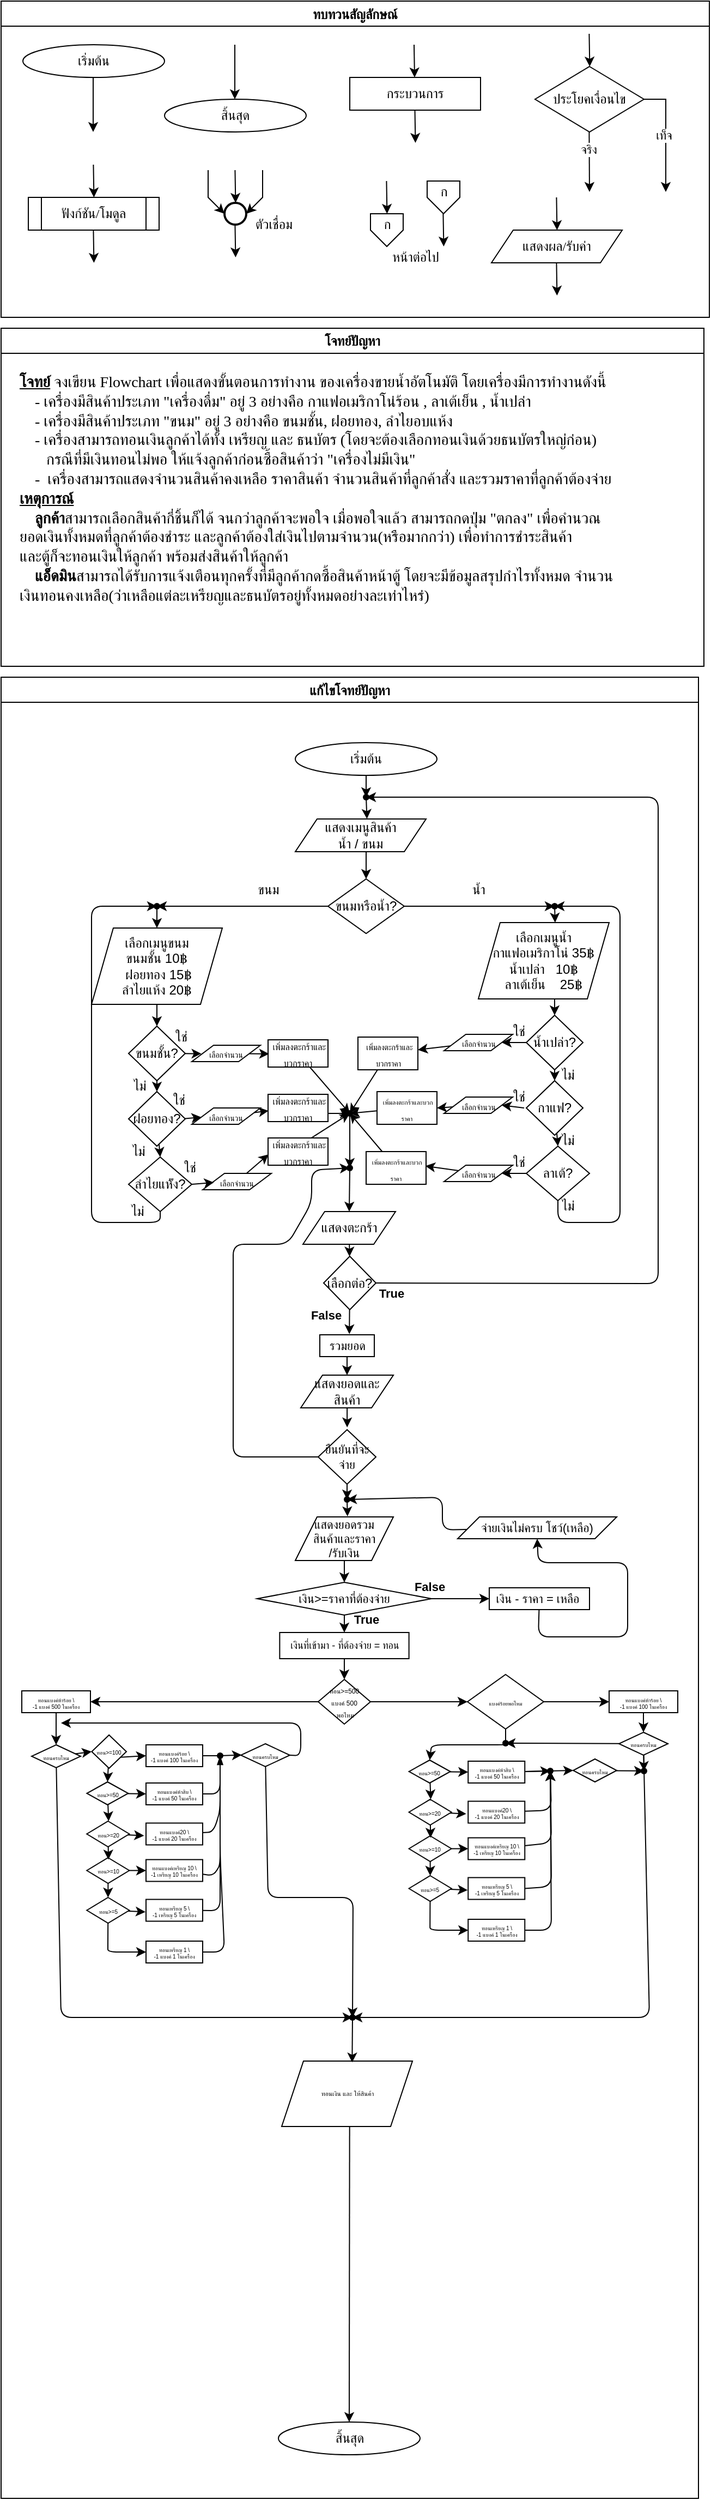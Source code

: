 <mxfile>
    <diagram id="C5RBs43oDa-KdzZeNtuy" name="Page-1">
        <mxGraphModel dx="1449" dy="473" grid="1" gridSize="10" guides="1" tooltips="1" connect="1" arrows="1" fold="1" page="1" pageScale="1" pageWidth="827" pageHeight="1169" math="0" shadow="0">
            <root>
                <mxCell id="WIyWlLk6GJQsqaUBKTNV-0"/>
                <mxCell id="WIyWlLk6GJQsqaUBKTNV-1" parent="WIyWlLk6GJQsqaUBKTNV-0"/>
                <mxCell id="M7CGMbNuYNeq0SnUNNgH-6" value="ทบทวนสัญลักษณ์" style="swimlane;fontFamily=Sarabun;fontSource=https%3A%2F%2Ffonts.googleapis.com%2Fcss%3Ffamily%3DSarabun;" parent="WIyWlLk6GJQsqaUBKTNV-1" vertex="1">
                    <mxGeometry x="-738" y="20" width="650" height="290" as="geometry"/>
                </mxCell>
                <mxCell id="M7CGMbNuYNeq0SnUNNgH-2" value="&lt;font data-font-src=&quot;https://fonts.googleapis.com/css?family=Sarabun&quot; face=&quot;Sarabun&quot;&gt;เริ่มต้น&lt;/font&gt;" style="ellipse;whiteSpace=wrap;html=1;" parent="M7CGMbNuYNeq0SnUNNgH-6" vertex="1">
                    <mxGeometry x="20" y="40" width="130" height="30" as="geometry"/>
                </mxCell>
                <mxCell id="M7CGMbNuYNeq0SnUNNgH-5" value="" style="endArrow=classic;html=1;rounded=0;" parent="M7CGMbNuYNeq0SnUNNgH-6" edge="1">
                    <mxGeometry width="50" height="50" relative="1" as="geometry">
                        <mxPoint x="84.5" y="70" as="sourcePoint"/>
                        <mxPoint x="84.5" y="120" as="targetPoint"/>
                    </mxGeometry>
                </mxCell>
                <mxCell id="M7CGMbNuYNeq0SnUNNgH-3" value="&lt;font face=&quot;Sarabun&quot;&gt;สิ้นสุด&lt;/font&gt;" style="ellipse;whiteSpace=wrap;html=1;" parent="M7CGMbNuYNeq0SnUNNgH-6" vertex="1">
                    <mxGeometry x="150" y="90" width="130" height="30" as="geometry"/>
                </mxCell>
                <mxCell id="M7CGMbNuYNeq0SnUNNgH-4" value="" style="endArrow=classic;html=1;rounded=0;" parent="M7CGMbNuYNeq0SnUNNgH-6" edge="1">
                    <mxGeometry width="50" height="50" relative="1" as="geometry">
                        <mxPoint x="214.5" y="40" as="sourcePoint"/>
                        <mxPoint x="214.5" y="90" as="targetPoint"/>
                    </mxGeometry>
                </mxCell>
                <mxCell id="mvioNwK95yMqdUQ73LqQ-0" value="กระบวนการ" style="rounded=0;whiteSpace=wrap;html=1;fontFamily=Sarabun;fontSource=https%3A%2F%2Ffonts.googleapis.com%2Fcss%3Ffamily%3DSarabun;" parent="M7CGMbNuYNeq0SnUNNgH-6" vertex="1">
                    <mxGeometry x="320" y="70" width="120" height="30" as="geometry"/>
                </mxCell>
                <mxCell id="mvioNwK95yMqdUQ73LqQ-1" value="" style="endArrow=classic;html=1;rounded=0;" parent="M7CGMbNuYNeq0SnUNNgH-6" edge="1">
                    <mxGeometry width="50" height="50" relative="1" as="geometry">
                        <mxPoint x="379" y="40" as="sourcePoint"/>
                        <mxPoint x="379.5" y="70" as="targetPoint"/>
                    </mxGeometry>
                </mxCell>
                <mxCell id="mvioNwK95yMqdUQ73LqQ-2" value="" style="endArrow=classic;html=1;rounded=0;" parent="M7CGMbNuYNeq0SnUNNgH-6" edge="1">
                    <mxGeometry width="50" height="50" relative="1" as="geometry">
                        <mxPoint x="379.75" y="100" as="sourcePoint"/>
                        <mxPoint x="380.25" y="130" as="targetPoint"/>
                    </mxGeometry>
                </mxCell>
                <mxCell id="mvioNwK95yMqdUQ73LqQ-3" value="ประโยคเงื่อนไข" style="rhombus;whiteSpace=wrap;html=1;fontFamily=Sarabun;fontSource=https%3A%2F%2Ffonts.googleapis.com%2Fcss%3Ffamily%3DSarabun;" parent="M7CGMbNuYNeq0SnUNNgH-6" vertex="1">
                    <mxGeometry x="490" y="60" width="100" height="60" as="geometry"/>
                </mxCell>
                <mxCell id="mvioNwK95yMqdUQ73LqQ-4" value="" style="endArrow=classic;html=1;rounded=0;" parent="M7CGMbNuYNeq0SnUNNgH-6" edge="1">
                    <mxGeometry width="50" height="50" relative="1" as="geometry">
                        <mxPoint x="539.71" y="30" as="sourcePoint"/>
                        <mxPoint x="540.21" y="60" as="targetPoint"/>
                    </mxGeometry>
                </mxCell>
                <mxCell id="mvioNwK95yMqdUQ73LqQ-5" value="" style="endArrow=classic;html=1;rounded=0;" parent="M7CGMbNuYNeq0SnUNNgH-6" edge="1">
                    <mxGeometry width="50" height="50" relative="1" as="geometry">
                        <mxPoint x="539.71" y="120" as="sourcePoint"/>
                        <mxPoint x="540" y="175" as="targetPoint"/>
                    </mxGeometry>
                </mxCell>
                <mxCell id="mvioNwK95yMqdUQ73LqQ-7" value="จริง" style="edgeLabel;html=1;align=center;verticalAlign=middle;resizable=0;points=[];fontFamily=Sarabun;fontSource=https%3A%2F%2Ffonts.googleapis.com%2Fcss%3Ffamily%3DSarabun;" parent="mvioNwK95yMqdUQ73LqQ-5" vertex="1" connectable="0">
                    <mxGeometry x="-0.414" y="-1" relative="1" as="geometry">
                        <mxPoint as="offset"/>
                    </mxGeometry>
                </mxCell>
                <mxCell id="mvioNwK95yMqdUQ73LqQ-6" value="" style="endArrow=classic;html=1;rounded=0;exitX=1;exitY=0.5;exitDx=0;exitDy=0;" parent="M7CGMbNuYNeq0SnUNNgH-6" source="mvioNwK95yMqdUQ73LqQ-3" edge="1">
                    <mxGeometry width="50" height="50" relative="1" as="geometry">
                        <mxPoint x="620" y="95" as="sourcePoint"/>
                        <mxPoint x="610" y="175" as="targetPoint"/>
                        <Array as="points">
                            <mxPoint x="610" y="90"/>
                        </Array>
                    </mxGeometry>
                </mxCell>
                <mxCell id="mvioNwK95yMqdUQ73LqQ-8" value="&lt;font data-font-src=&quot;https://fonts.googleapis.com/css?family=Sarabun&quot; face=&quot;Sarabun&quot;&gt;เท็จ&lt;/font&gt;" style="edgeLabel;html=1;align=center;verticalAlign=middle;resizable=0;points=[];" parent="mvioNwK95yMqdUQ73LqQ-6" vertex="1" connectable="0">
                    <mxGeometry x="-0.002" y="-2" relative="1" as="geometry">
                        <mxPoint as="offset"/>
                    </mxGeometry>
                </mxCell>
                <mxCell id="mvioNwK95yMqdUQ73LqQ-9" value="&lt;font data-font-src=&quot;https://fonts.googleapis.com/css?family=Sarabun&quot; face=&quot;Sarabun&quot;&gt;ฟังก์ชัน/โมดูล&lt;/font&gt;" style="shape=process;whiteSpace=wrap;html=1;backgroundOutline=1;" parent="M7CGMbNuYNeq0SnUNNgH-6" vertex="1">
                    <mxGeometry x="25" y="180" width="120" height="30" as="geometry"/>
                </mxCell>
                <mxCell id="mvioNwK95yMqdUQ73LqQ-11" value="" style="endArrow=classic;html=1;rounded=0;" parent="M7CGMbNuYNeq0SnUNNgH-6" edge="1">
                    <mxGeometry width="50" height="50" relative="1" as="geometry">
                        <mxPoint x="84.71" y="150" as="sourcePoint"/>
                        <mxPoint x="85.21" y="180" as="targetPoint"/>
                    </mxGeometry>
                </mxCell>
                <mxCell id="mvioNwK95yMqdUQ73LqQ-12" value="" style="endArrow=classic;html=1;rounded=0;" parent="M7CGMbNuYNeq0SnUNNgH-6" edge="1">
                    <mxGeometry width="50" height="50" relative="1" as="geometry">
                        <mxPoint x="84.71" y="210" as="sourcePoint"/>
                        <mxPoint x="85.21" y="240" as="targetPoint"/>
                    </mxGeometry>
                </mxCell>
                <mxCell id="mvioNwK95yMqdUQ73LqQ-13" value="" style="strokeWidth=2;html=1;shape=mxgraph.flowchart.start_2;whiteSpace=wrap;" parent="M7CGMbNuYNeq0SnUNNgH-6" vertex="1">
                    <mxGeometry x="205" y="185" width="20" height="20" as="geometry"/>
                </mxCell>
                <mxCell id="mvioNwK95yMqdUQ73LqQ-16" value="" style="endArrow=classic;html=1;rounded=0;" parent="M7CGMbNuYNeq0SnUNNgH-6" edge="1">
                    <mxGeometry width="50" height="50" relative="1" as="geometry">
                        <mxPoint x="214.71" y="155" as="sourcePoint"/>
                        <mxPoint x="215.21" y="185" as="targetPoint"/>
                    </mxGeometry>
                </mxCell>
                <mxCell id="mvioNwK95yMqdUQ73LqQ-17" value="" style="endArrow=classic;html=1;rounded=0;entryX=0;entryY=0.5;entryDx=0;entryDy=0;entryPerimeter=0;" parent="M7CGMbNuYNeq0SnUNNgH-6" target="mvioNwK95yMqdUQ73LqQ-13" edge="1">
                    <mxGeometry width="50" height="50" relative="1" as="geometry">
                        <mxPoint x="190.0" y="155" as="sourcePoint"/>
                        <mxPoint x="190.5" y="185" as="targetPoint"/>
                        <Array as="points">
                            <mxPoint x="190" y="180"/>
                        </Array>
                    </mxGeometry>
                </mxCell>
                <mxCell id="mvioNwK95yMqdUQ73LqQ-18" value="" style="endArrow=classic;html=1;rounded=0;entryX=1;entryY=0.5;entryDx=0;entryDy=0;entryPerimeter=0;" parent="M7CGMbNuYNeq0SnUNNgH-6" target="mvioNwK95yMqdUQ73LqQ-13" edge="1">
                    <mxGeometry width="50" height="50" relative="1" as="geometry">
                        <mxPoint x="240.0" y="155" as="sourcePoint"/>
                        <mxPoint x="240.5" y="185" as="targetPoint"/>
                        <Array as="points">
                            <mxPoint x="240" y="180"/>
                        </Array>
                    </mxGeometry>
                </mxCell>
                <mxCell id="mvioNwK95yMqdUQ73LqQ-19" value="" style="endArrow=classic;html=1;rounded=0;" parent="M7CGMbNuYNeq0SnUNNgH-6" edge="1">
                    <mxGeometry width="50" height="50" relative="1" as="geometry">
                        <mxPoint x="214.71" y="205" as="sourcePoint"/>
                        <mxPoint x="215.21" y="235" as="targetPoint"/>
                    </mxGeometry>
                </mxCell>
                <mxCell id="mvioNwK95yMqdUQ73LqQ-20" value="&lt;font data-font-src=&quot;https://fonts.googleapis.com/css?family=Sarabun&quot; face=&quot;Sarabun&quot;&gt;ตัวเชื่อม&lt;/font&gt;" style="text;html=1;align=center;verticalAlign=middle;resizable=0;points=[];autosize=1;strokeColor=none;fillColor=none;" parent="M7CGMbNuYNeq0SnUNNgH-6" vertex="1">
                    <mxGeometry x="220" y="190" width="60" height="30" as="geometry"/>
                </mxCell>
                <mxCell id="mvioNwK95yMqdUQ73LqQ-25" value="" style="endArrow=classic;html=1;rounded=0;" parent="M7CGMbNuYNeq0SnUNNgH-6" edge="1">
                    <mxGeometry width="50" height="50" relative="1" as="geometry">
                        <mxPoint x="353.71" y="165" as="sourcePoint"/>
                        <mxPoint x="354.21" y="195" as="targetPoint"/>
                    </mxGeometry>
                </mxCell>
                <mxCell id="mvioNwK95yMqdUQ73LqQ-21" value="" style="verticalLabelPosition=bottom;verticalAlign=top;html=1;shape=offPageConnector;rounded=0;size=0.5;" parent="M7CGMbNuYNeq0SnUNNgH-6" vertex="1">
                    <mxGeometry x="339" y="195" width="30" height="30" as="geometry"/>
                </mxCell>
                <mxCell id="mvioNwK95yMqdUQ73LqQ-26" value="" style="endArrow=classic;html=1;rounded=0;" parent="M7CGMbNuYNeq0SnUNNgH-6" edge="1">
                    <mxGeometry width="50" height="50" relative="1" as="geometry">
                        <mxPoint x="405.71" y="195" as="sourcePoint"/>
                        <mxPoint x="406.21" y="225" as="targetPoint"/>
                    </mxGeometry>
                </mxCell>
                <mxCell id="mvioNwK95yMqdUQ73LqQ-27" value="" style="verticalLabelPosition=bottom;verticalAlign=top;html=1;shape=offPageConnector;rounded=0;size=0.5;" parent="M7CGMbNuYNeq0SnUNNgH-6" vertex="1">
                    <mxGeometry x="391" y="165" width="30" height="30" as="geometry"/>
                </mxCell>
                <mxCell id="mvioNwK95yMqdUQ73LqQ-28" value="หน้าต่อไป" style="text;html=1;align=center;verticalAlign=middle;resizable=0;points=[];autosize=1;strokeColor=none;fillColor=none;fontFamily=Sarabun;fontSource=https%3A%2F%2Ffonts.googleapis.com%2Fcss%3Ffamily%3DSarabun;" parent="M7CGMbNuYNeq0SnUNNgH-6" vertex="1">
                    <mxGeometry x="345" y="220" width="70" height="30" as="geometry"/>
                </mxCell>
                <mxCell id="mvioNwK95yMqdUQ73LqQ-29" value="ก" style="text;html=1;align=center;verticalAlign=middle;resizable=0;points=[];autosize=1;strokeColor=none;fillColor=none;fontFamily=Sarabun;fontSource=https%3A%2F%2Ffonts.googleapis.com%2Fcss%3Ffamily%3DSarabun;" parent="M7CGMbNuYNeq0SnUNNgH-6" vertex="1">
                    <mxGeometry x="339" y="190" width="30" height="30" as="geometry"/>
                </mxCell>
                <mxCell id="mvioNwK95yMqdUQ73LqQ-30" value="ก" style="text;html=1;align=center;verticalAlign=middle;resizable=0;points=[];autosize=1;strokeColor=none;fillColor=none;fontFamily=Sarabun;fontSource=https%3A%2F%2Ffonts.googleapis.com%2Fcss%3Ffamily%3DSarabun;" parent="M7CGMbNuYNeq0SnUNNgH-6" vertex="1">
                    <mxGeometry x="391" y="160" width="30" height="30" as="geometry"/>
                </mxCell>
                <mxCell id="mvioNwK95yMqdUQ73LqQ-32" value="แสดงผล/รับค่า" style="shape=parallelogram;perimeter=parallelogramPerimeter;whiteSpace=wrap;html=1;fixedSize=1;fontFamily=Sarabun;fontSource=https%3A%2F%2Ffonts.googleapis.com%2Fcss%3Ffamily%3DSarabun;" parent="M7CGMbNuYNeq0SnUNNgH-6" vertex="1">
                    <mxGeometry x="450" y="210" width="120" height="30" as="geometry"/>
                </mxCell>
                <mxCell id="mvioNwK95yMqdUQ73LqQ-33" value="" style="endArrow=classic;html=1;rounded=0;" parent="M7CGMbNuYNeq0SnUNNgH-6" edge="1">
                    <mxGeometry width="50" height="50" relative="1" as="geometry">
                        <mxPoint x="509.71" y="180" as="sourcePoint"/>
                        <mxPoint x="510.21" y="210" as="targetPoint"/>
                    </mxGeometry>
                </mxCell>
                <mxCell id="mvioNwK95yMqdUQ73LqQ-34" value="" style="endArrow=classic;html=1;rounded=0;" parent="M7CGMbNuYNeq0SnUNNgH-6" edge="1">
                    <mxGeometry width="50" height="50" relative="1" as="geometry">
                        <mxPoint x="509.71" y="240" as="sourcePoint"/>
                        <mxPoint x="510.21" y="270" as="targetPoint"/>
                    </mxGeometry>
                </mxCell>
                <mxCell id="mvioNwK95yMqdUQ73LqQ-36" value="แก้ไขโจทย์ปัญหา" style="swimlane;fontFamily=Sarabun;fontSource=https%3A%2F%2Ffonts.googleapis.com%2Fcss%3Ffamily%3DSarabun;" parent="WIyWlLk6GJQsqaUBKTNV-1" vertex="1">
                    <mxGeometry x="-738" y="640" width="640" height="1670" as="geometry"/>
                </mxCell>
                <mxCell id="378" value="&lt;font data-font-src=&quot;https://fonts.googleapis.com/css?family=Sarabun&quot; face=&quot;Sarabun&quot;&gt;เริ่มต้น&lt;/font&gt;" style="ellipse;whiteSpace=wrap;html=1;" vertex="1" parent="mvioNwK95yMqdUQ73LqQ-36">
                    <mxGeometry x="270" y="60" width="130" height="30" as="geometry"/>
                </mxCell>
                <mxCell id="379" value="&lt;font face=&quot;Sarabun&quot;&gt;สิ้นสุด&lt;/font&gt;" style="ellipse;whiteSpace=wrap;html=1;" vertex="1" parent="mvioNwK95yMqdUQ73LqQ-36">
                    <mxGeometry x="254.5" y="1600" width="130" height="30" as="geometry"/>
                </mxCell>
                <mxCell id="380" value="" style="endArrow=classic;html=1;" edge="1" parent="mvioNwK95yMqdUQ73LqQ-36" target="441">
                    <mxGeometry width="50" height="50" relative="1" as="geometry">
                        <mxPoint x="335" y="90" as="sourcePoint"/>
                        <mxPoint x="993" y="-561" as="targetPoint"/>
                    </mxGeometry>
                </mxCell>
                <mxCell id="381" value="แสดงเมนูสินค้า&lt;br&gt;น้ำ / ขนม" style="shape=parallelogram;perimeter=parallelogramPerimeter;whiteSpace=wrap;html=1;fixedSize=1;" vertex="1" parent="mvioNwK95yMqdUQ73LqQ-36">
                    <mxGeometry x="270" y="130" width="120" height="30" as="geometry"/>
                </mxCell>
                <mxCell id="382" value="ขนมหรือน้ำ?" style="rhombus;whiteSpace=wrap;html=1;" vertex="1" parent="mvioNwK95yMqdUQ73LqQ-36">
                    <mxGeometry x="300" y="185" width="70" height="50" as="geometry"/>
                </mxCell>
                <mxCell id="383" value="" style="endArrow=classic;html=1;entryX=0.5;entryY=0;entryDx=0;entryDy=0;" edge="1" parent="mvioNwK95yMqdUQ73LqQ-36" target="382">
                    <mxGeometry width="50" height="50" relative="1" as="geometry">
                        <mxPoint x="335" y="160" as="sourcePoint"/>
                        <mxPoint x="993" y="-491" as="targetPoint"/>
                    </mxGeometry>
                </mxCell>
                <mxCell id="384" value="" style="endArrow=classic;html=1;exitX=1;exitY=0.5;exitDx=0;exitDy=0;entryX=0.383;entryY=0.484;entryDx=0;entryDy=0;entryPerimeter=0;" edge="1" parent="mvioNwK95yMqdUQ73LqQ-36" source="382" target="433">
                    <mxGeometry width="50" height="50" relative="1" as="geometry">
                        <mxPoint x="1073" y="-451" as="sourcePoint"/>
                        <mxPoint x="1233" y="-441" as="targetPoint"/>
                        <Array as="points">
                            <mxPoint x="503" y="210"/>
                        </Array>
                    </mxGeometry>
                </mxCell>
                <mxCell id="385" value="ขนม" style="text;html=1;align=center;verticalAlign=middle;resizable=0;points=[];autosize=1;strokeColor=none;fillColor=none;" vertex="1" parent="mvioNwK95yMqdUQ73LqQ-36">
                    <mxGeometry x="220" y="180" width="50" height="30" as="geometry"/>
                </mxCell>
                <mxCell id="386" value="น้ำ" style="text;html=1;align=center;verticalAlign=middle;resizable=0;points=[];autosize=1;strokeColor=none;fillColor=none;" vertex="1" parent="mvioNwK95yMqdUQ73LqQ-36">
                    <mxGeometry x="418" y="180" width="40" height="30" as="geometry"/>
                </mxCell>
                <mxCell id="388" value="เลือกเมนูขนม&lt;br&gt;ขนมชั้น 10฿&lt;br&gt;&amp;nbsp;ฝอยทอง 15฿&lt;br&gt;ลำไยแห้ง 20฿" style="shape=parallelogram;perimeter=parallelogramPerimeter;whiteSpace=wrap;html=1;fixedSize=1;" vertex="1" parent="mvioNwK95yMqdUQ73LqQ-36">
                    <mxGeometry x="83" y="230" width="120" height="70" as="geometry"/>
                </mxCell>
                <mxCell id="389" value="เลือกเมนูน้ำ&lt;br&gt;กาแฟอเมริกาโน่ 35฿&lt;br&gt;น้ำเปล่า&amp;nbsp; &amp;nbsp;10฿&lt;br&gt;ลาเต้เย็น&amp;nbsp; &amp;nbsp; 25฿" style="shape=parallelogram;perimeter=parallelogramPerimeter;whiteSpace=wrap;html=1;fixedSize=1;" vertex="1" parent="mvioNwK95yMqdUQ73LqQ-36">
                    <mxGeometry x="438" y="225" width="120" height="70" as="geometry"/>
                </mxCell>
                <mxCell id="392" value="ขนมชั้น?" style="rhombus;whiteSpace=wrap;html=1;" vertex="1" parent="mvioNwK95yMqdUQ73LqQ-36">
                    <mxGeometry x="117" y="320" width="52" height="50" as="geometry"/>
                </mxCell>
                <mxCell id="387" style="edgeStyle=none;html=1;entryX=0.5;entryY=0;entryDx=0;entryDy=0;" edge="1" parent="mvioNwK95yMqdUQ73LqQ-36" source="388" target="392">
                    <mxGeometry relative="1" as="geometry"/>
                </mxCell>
                <mxCell id="394" value="ฝอยทอง?" style="rhombus;whiteSpace=wrap;html=1;" vertex="1" parent="mvioNwK95yMqdUQ73LqQ-36">
                    <mxGeometry x="117" y="380" width="52" height="50" as="geometry"/>
                </mxCell>
                <mxCell id="390" style="edgeStyle=none;html=1;entryX=0.5;entryY=0;entryDx=0;entryDy=0;" edge="1" parent="mvioNwK95yMqdUQ73LqQ-36" source="392" target="394">
                    <mxGeometry relative="1" as="geometry"/>
                </mxCell>
                <mxCell id="395" style="edgeStyle=none;html=1;exitX=0;exitY=0.5;exitDx=0;exitDy=0;" edge="1" parent="mvioNwK95yMqdUQ73LqQ-36" source="382" target="408">
                    <mxGeometry relative="1" as="geometry">
                        <mxPoint x="803" y="-465" as="sourcePoint"/>
                        <mxPoint x="853" y="-451" as="targetPoint"/>
                        <Array as="points"/>
                    </mxGeometry>
                </mxCell>
                <mxCell id="396" value="ลำไยแห้ัง?" style="rhombus;whiteSpace=wrap;html=1;" vertex="1" parent="mvioNwK95yMqdUQ73LqQ-36">
                    <mxGeometry x="117" y="440" width="58" height="50" as="geometry"/>
                </mxCell>
                <mxCell id="393" style="edgeStyle=none;html=1;entryX=0.5;entryY=0;entryDx=0;entryDy=0;" edge="1" parent="mvioNwK95yMqdUQ73LqQ-36" source="394" target="396">
                    <mxGeometry relative="1" as="geometry"/>
                </mxCell>
                <mxCell id="398" value="&lt;font style=&quot;font-size: 8px;&quot;&gt;&amp;nbsp;เพิ่มลงตะกร้าและบวกราคา&lt;/font&gt;" style="rounded=0;whiteSpace=wrap;html=1;" vertex="1" parent="mvioNwK95yMqdUQ73LqQ-36">
                    <mxGeometry x="245" y="332.5" width="55" height="25" as="geometry"/>
                </mxCell>
                <mxCell id="399" value="ไม่&lt;br&gt;" style="text;html=1;align=center;verticalAlign=middle;resizable=0;points=[];autosize=1;strokeColor=none;fillColor=none;" vertex="1" parent="mvioNwK95yMqdUQ73LqQ-36">
                    <mxGeometry x="107" y="360" width="40" height="30" as="geometry"/>
                </mxCell>
                <mxCell id="400" value="ไม่&lt;br&gt;" style="text;html=1;align=center;verticalAlign=middle;resizable=0;points=[];autosize=1;strokeColor=none;fillColor=none;" vertex="1" parent="mvioNwK95yMqdUQ73LqQ-36">
                    <mxGeometry x="106" y="420" width="40" height="30" as="geometry"/>
                </mxCell>
                <mxCell id="401" style="edgeStyle=none;html=1;entryX=0.139;entryY=0.563;entryDx=0;entryDy=0;entryPerimeter=0;" edge="1" parent="mvioNwK95yMqdUQ73LqQ-36" target="470">
                    <mxGeometry relative="1" as="geometry">
                        <mxPoint x="169" y="404.76" as="sourcePoint"/>
                        <mxPoint x="853" y="-266" as="targetPoint"/>
                    </mxGeometry>
                </mxCell>
                <mxCell id="402" style="edgeStyle=none;html=1;entryX=0.399;entryY=0.648;entryDx=0;entryDy=0;entryPerimeter=0;" edge="1" parent="mvioNwK95yMqdUQ73LqQ-36" target="439">
                    <mxGeometry relative="1" as="geometry">
                        <mxPoint x="300" y="400" as="sourcePoint"/>
                    </mxGeometry>
                </mxCell>
                <mxCell id="403" style="edgeStyle=none;html=1;entryX=0.38;entryY=0.514;entryDx=0;entryDy=0;entryPerimeter=0;" edge="1" parent="mvioNwK95yMqdUQ73LqQ-36" target="439">
                    <mxGeometry relative="1" as="geometry">
                        <mxPoint x="277" y="427.447" as="sourcePoint"/>
                    </mxGeometry>
                </mxCell>
                <mxCell id="404" value="ใช่" style="text;html=1;align=center;verticalAlign=middle;resizable=0;points=[];autosize=1;strokeColor=none;fillColor=none;" vertex="1" parent="mvioNwK95yMqdUQ73LqQ-36">
                    <mxGeometry x="145" y="315" width="40" height="30" as="geometry"/>
                </mxCell>
                <mxCell id="405" value="ใช่" style="text;html=1;align=center;verticalAlign=middle;resizable=0;points=[];autosize=1;strokeColor=none;fillColor=none;" vertex="1" parent="mvioNwK95yMqdUQ73LqQ-36">
                    <mxGeometry x="143" y="373" width="40" height="30" as="geometry"/>
                </mxCell>
                <mxCell id="406" value="ใช่" style="text;html=1;align=center;verticalAlign=middle;resizable=0;points=[];autosize=1;strokeColor=none;fillColor=none;" vertex="1" parent="mvioNwK95yMqdUQ73LqQ-36">
                    <mxGeometry x="153" y="435" width="40" height="30" as="geometry"/>
                </mxCell>
                <mxCell id="407" style="edgeStyle=none;html=1;entryX=0.5;entryY=0;entryDx=0;entryDy=0;" edge="1" parent="mvioNwK95yMqdUQ73LqQ-36" source="408" target="388">
                    <mxGeometry relative="1" as="geometry"/>
                </mxCell>
                <mxCell id="408" value="" style="shape=waypoint;sketch=0;fillStyle=solid;size=6;pointerEvents=1;points=[];fillColor=none;resizable=0;rotatable=0;perimeter=centerPerimeter;snapToPoint=1;" vertex="1" parent="mvioNwK95yMqdUQ73LqQ-36">
                    <mxGeometry x="133" y="200" width="20" height="20" as="geometry"/>
                </mxCell>
                <mxCell id="409" style="edgeStyle=none;html=1;" edge="1" parent="mvioNwK95yMqdUQ73LqQ-36" source="396" target="408">
                    <mxGeometry relative="1" as="geometry">
                        <mxPoint x="783" y="-461" as="targetPoint"/>
                        <Array as="points">
                            <mxPoint x="146" y="500"/>
                            <mxPoint x="83" y="500"/>
                            <mxPoint x="83" y="360"/>
                            <mxPoint x="83" y="210"/>
                        </Array>
                    </mxGeometry>
                </mxCell>
                <mxCell id="410" value="ไม่&lt;br&gt;" style="text;html=1;align=center;verticalAlign=middle;resizable=0;points=[];autosize=1;strokeColor=none;fillColor=none;" vertex="1" parent="mvioNwK95yMqdUQ73LqQ-36">
                    <mxGeometry x="105" y="475" width="40" height="30" as="geometry"/>
                </mxCell>
                <mxCell id="411" style="edgeStyle=none;html=1;entryX=0.5;entryY=0;entryDx=0;entryDy=0;exitX=0.583;exitY=0.995;exitDx=0;exitDy=0;exitPerimeter=0;" edge="1" parent="mvioNwK95yMqdUQ73LqQ-36" source="389" target="413">
                    <mxGeometry relative="1" as="geometry">
                        <mxPoint x="1168" y="-371" as="sourcePoint"/>
                    </mxGeometry>
                </mxCell>
                <mxCell id="413" value="น้ำเปล่า?" style="rhombus;whiteSpace=wrap;html=1;" vertex="1" parent="mvioNwK95yMqdUQ73LqQ-36">
                    <mxGeometry x="482" y="310" width="52" height="50" as="geometry"/>
                </mxCell>
                <mxCell id="414" value="กาแฟ?" style="rhombus;whiteSpace=wrap;html=1;" vertex="1" parent="mvioNwK95yMqdUQ73LqQ-36">
                    <mxGeometry x="482" y="370" width="52" height="50" as="geometry"/>
                </mxCell>
                <mxCell id="415" style="edgeStyle=none;html=1;entryX=0.5;entryY=0;entryDx=0;entryDy=0;" edge="1" parent="mvioNwK95yMqdUQ73LqQ-36" source="413" target="414">
                    <mxGeometry relative="1" as="geometry"/>
                </mxCell>
                <mxCell id="417" value="ลาเต้?" style="rhombus;whiteSpace=wrap;html=1;" vertex="1" parent="mvioNwK95yMqdUQ73LqQ-36">
                    <mxGeometry x="482" y="430" width="58" height="50" as="geometry"/>
                </mxCell>
                <mxCell id="418" style="edgeStyle=none;html=1;entryX=0.5;entryY=0;entryDx=0;entryDy=0;" edge="1" parent="mvioNwK95yMqdUQ73LqQ-36" source="414" target="417">
                    <mxGeometry relative="1" as="geometry"/>
                </mxCell>
                <mxCell id="420" value="&lt;font style=&quot;font-size: 7px;&quot;&gt;&amp;nbsp;เพิ่มลงตะกร้าและบวกราคา&lt;/font&gt;" style="rounded=0;whiteSpace=wrap;html=1;" vertex="1" parent="mvioNwK95yMqdUQ73LqQ-36">
                    <mxGeometry x="327.5" y="330" width="55" height="30" as="geometry"/>
                </mxCell>
                <mxCell id="421" value="ไม่&lt;br&gt;" style="text;html=1;align=center;verticalAlign=middle;resizable=0;points=[];autosize=1;strokeColor=none;fillColor=none;" vertex="1" parent="mvioNwK95yMqdUQ73LqQ-36">
                    <mxGeometry x="500" y="350" width="40" height="30" as="geometry"/>
                </mxCell>
                <mxCell id="422" value="ไม่&lt;br&gt;" style="text;html=1;align=center;verticalAlign=middle;resizable=0;points=[];autosize=1;strokeColor=none;fillColor=none;" vertex="1" parent="mvioNwK95yMqdUQ73LqQ-36">
                    <mxGeometry x="500" y="410" width="40" height="30" as="geometry"/>
                </mxCell>
                <mxCell id="423" style="edgeStyle=none;html=1;entryX=1;entryY=0.5;entryDx=0;entryDy=0;" edge="1" parent="mvioNwK95yMqdUQ73LqQ-36" target="479">
                    <mxGeometry relative="1" as="geometry">
                        <mxPoint x="480" y="395" as="sourcePoint"/>
                        <mxPoint x="1218" y="-271" as="targetPoint"/>
                    </mxGeometry>
                </mxCell>
                <mxCell id="425" value="&lt;font style=&quot;font-size: 6px;&quot;&gt;&amp;nbsp;เพิ่มลงตะกร้าและบวกราคา&lt;/font&gt;" style="rounded=0;whiteSpace=wrap;html=1;" vertex="1" parent="mvioNwK95yMqdUQ73LqQ-36">
                    <mxGeometry x="345" y="380" width="55" height="30" as="geometry"/>
                </mxCell>
                <mxCell id="427" value="&lt;font style=&quot;font-size: 6px;&quot;&gt;&amp;nbsp;เพิ่มลงตะกร้าและบวกราคา&lt;/font&gt;" style="rounded=0;whiteSpace=wrap;html=1;" vertex="1" parent="mvioNwK95yMqdUQ73LqQ-36">
                    <mxGeometry x="335" y="435" width="55" height="30" as="geometry"/>
                </mxCell>
                <mxCell id="428" value="ใช่" style="text;html=1;align=center;verticalAlign=middle;resizable=0;points=[];autosize=1;strokeColor=none;fillColor=none;" vertex="1" parent="mvioNwK95yMqdUQ73LqQ-36">
                    <mxGeometry x="455" y="370" width="40" height="30" as="geometry"/>
                </mxCell>
                <mxCell id="429" value="ใช่" style="text;html=1;align=center;verticalAlign=middle;resizable=0;points=[];autosize=1;strokeColor=none;fillColor=none;" vertex="1" parent="mvioNwK95yMqdUQ73LqQ-36">
                    <mxGeometry x="455" y="430" width="40" height="30" as="geometry"/>
                </mxCell>
                <mxCell id="430" value="ไม่&lt;br&gt;" style="text;html=1;align=center;verticalAlign=middle;resizable=0;points=[];autosize=1;strokeColor=none;fillColor=none;" vertex="1" parent="mvioNwK95yMqdUQ73LqQ-36">
                    <mxGeometry x="500" y="470" width="40" height="30" as="geometry"/>
                </mxCell>
                <mxCell id="431" value="ใช่" style="text;html=1;align=center;verticalAlign=middle;resizable=0;points=[];autosize=1;strokeColor=none;fillColor=none;" vertex="1" parent="mvioNwK95yMqdUQ73LqQ-36">
                    <mxGeometry x="455" y="310" width="40" height="30" as="geometry"/>
                </mxCell>
                <mxCell id="432" style="edgeStyle=none;html=1;entryX=0.587;entryY=0;entryDx=0;entryDy=0;entryPerimeter=0;" edge="1" parent="mvioNwK95yMqdUQ73LqQ-36" source="433" target="389">
                    <mxGeometry relative="1" as="geometry"/>
                </mxCell>
                <mxCell id="433" value="" style="shape=waypoint;sketch=0;fillStyle=solid;size=6;pointerEvents=1;points=[];fillColor=none;resizable=0;rotatable=0;perimeter=centerPerimeter;snapToPoint=1;" vertex="1" parent="mvioNwK95yMqdUQ73LqQ-36">
                    <mxGeometry x="498" y="200" width="20" height="20" as="geometry"/>
                </mxCell>
                <mxCell id="434" style="edgeStyle=none;html=1;" edge="1" parent="mvioNwK95yMqdUQ73LqQ-36" source="417" target="433">
                    <mxGeometry relative="1" as="geometry">
                        <mxPoint x="1188" y="-471.53" as="targetPoint"/>
                        <Array as="points">
                            <mxPoint x="511" y="500"/>
                            <mxPoint x="538" y="500"/>
                            <mxPoint x="568" y="500"/>
                            <mxPoint x="568" y="210"/>
                        </Array>
                    </mxGeometry>
                </mxCell>
                <mxCell id="436" value="แสดงตะกร้า" style="shape=parallelogram;perimeter=parallelogramPerimeter;whiteSpace=wrap;html=1;fixedSize=1;" vertex="1" parent="mvioNwK95yMqdUQ73LqQ-36">
                    <mxGeometry x="277" y="490" width="85" height="30" as="geometry"/>
                </mxCell>
                <mxCell id="437" value="เลือกต่อ?" style="rhombus;whiteSpace=wrap;html=1;" vertex="1" parent="mvioNwK95yMqdUQ73LqQ-36">
                    <mxGeometry x="296" y="531" width="48" height="49" as="geometry"/>
                </mxCell>
                <mxCell id="435" style="edgeStyle=none;html=1;" edge="1" parent="mvioNwK95yMqdUQ73LqQ-36" source="436" target="437">
                    <mxGeometry relative="1" as="geometry"/>
                </mxCell>
                <mxCell id="439" value="" style="shape=waypoint;sketch=0;fillStyle=solid;size=6;pointerEvents=1;points=[];fillColor=none;resizable=0;rotatable=0;perimeter=centerPerimeter;snapToPoint=1;" vertex="1" parent="mvioNwK95yMqdUQ73LqQ-36">
                    <mxGeometry x="310" y="390" width="20" height="20" as="geometry"/>
                </mxCell>
                <mxCell id="397" style="edgeStyle=none;html=1;entryX=0.399;entryY=0.514;entryDx=0;entryDy=0;entryPerimeter=0;" edge="1" parent="mvioNwK95yMqdUQ73LqQ-36" source="398" target="439">
                    <mxGeometry relative="1" as="geometry"/>
                </mxCell>
                <mxCell id="419" style="edgeStyle=none;html=1;entryX=0.635;entryY=0.469;entryDx=0;entryDy=0;entryPerimeter=0;fontSize=6;" edge="1" parent="mvioNwK95yMqdUQ73LqQ-36" source="420" target="439">
                    <mxGeometry relative="1" as="geometry"/>
                </mxCell>
                <mxCell id="424" style="edgeStyle=none;html=1;" edge="1" parent="mvioNwK95yMqdUQ73LqQ-36" source="425" target="439">
                    <mxGeometry relative="1" as="geometry"/>
                </mxCell>
                <mxCell id="426" style="edgeStyle=none;html=1;" edge="1" parent="mvioNwK95yMqdUQ73LqQ-36" source="427" target="439">
                    <mxGeometry relative="1" as="geometry"/>
                </mxCell>
                <mxCell id="440" style="edgeStyle=none;html=1;entryX=0.548;entryY=-0.004;entryDx=0;entryDy=0;entryPerimeter=0;" edge="1" parent="mvioNwK95yMqdUQ73LqQ-36" source="441" target="381">
                    <mxGeometry relative="1" as="geometry"/>
                </mxCell>
                <mxCell id="441" value="" style="shape=waypoint;sketch=0;fillStyle=solid;size=6;pointerEvents=1;points=[];fillColor=none;resizable=0;rotatable=0;perimeter=centerPerimeter;snapToPoint=1;" vertex="1" parent="mvioNwK95yMqdUQ73LqQ-36">
                    <mxGeometry x="325" y="100" width="20" height="20" as="geometry"/>
                </mxCell>
                <mxCell id="442" style="edgeStyle=none;html=1;" edge="1" parent="mvioNwK95yMqdUQ73LqQ-36" source="437" target="441">
                    <mxGeometry relative="1" as="geometry">
                        <mxPoint x="1053" y="-571" as="targetPoint"/>
                        <Array as="points">
                            <mxPoint x="603" y="556"/>
                            <mxPoint x="603" y="110"/>
                        </Array>
                    </mxGeometry>
                </mxCell>
                <mxCell id="443" value="&lt;p style=&quot;line-height: 120%; font-size: 11px;&quot;&gt;True&lt;br&gt;&lt;/p&gt;" style="text;strokeColor=none;fillColor=none;html=1;fontSize=24;fontStyle=1;verticalAlign=middle;align=center;" vertex="1" parent="mvioNwK95yMqdUQ73LqQ-36">
                    <mxGeometry x="325" y="550" width="65" height="30" as="geometry"/>
                </mxCell>
                <mxCell id="444" value="&lt;p style=&quot;line-height: 120%; font-size: 11px;&quot;&gt;False&lt;br&gt;&lt;/p&gt;" style="text;strokeColor=none;fillColor=none;html=1;fontSize=24;fontStyle=1;verticalAlign=middle;align=center;" vertex="1" parent="mvioNwK95yMqdUQ73LqQ-36">
                    <mxGeometry x="265" y="570" width="65" height="30" as="geometry"/>
                </mxCell>
                <mxCell id="446" value="รวมยอด" style="rounded=0;whiteSpace=wrap;html=1;fontSize=11;" vertex="1" parent="mvioNwK95yMqdUQ73LqQ-36">
                    <mxGeometry x="292.5" y="603" width="50" height="20" as="geometry"/>
                </mxCell>
                <mxCell id="447" value="ยืนยันที่จะจ่าย" style="rhombus;whiteSpace=wrap;html=1;fontSize=11;" vertex="1" parent="mvioNwK95yMqdUQ73LqQ-36">
                    <mxGeometry x="291" y="690" width="53" height="50" as="geometry"/>
                </mxCell>
                <mxCell id="448" style="edgeStyle=none;html=1;entryX=0.502;entryY=-0.043;entryDx=0;entryDy=0;entryPerimeter=0;fontSize=11;" edge="1" parent="mvioNwK95yMqdUQ73LqQ-36" source="449" target="447">
                    <mxGeometry relative="1" as="geometry"/>
                </mxCell>
                <mxCell id="449" value="แสดงยอดและสินค้า" style="shape=parallelogram;perimeter=parallelogramPerimeter;whiteSpace=wrap;html=1;fixedSize=1;" vertex="1" parent="mvioNwK95yMqdUQ73LqQ-36">
                    <mxGeometry x="275" y="640" width="85" height="30" as="geometry"/>
                </mxCell>
                <mxCell id="445" style="edgeStyle=none;html=1;entryX=0.5;entryY=0;entryDx=0;entryDy=0;fontSize=11;" edge="1" parent="mvioNwK95yMqdUQ73LqQ-36" source="446" target="449">
                    <mxGeometry relative="1" as="geometry"/>
                </mxCell>
                <mxCell id="450" style="edgeStyle=none;html=1;fontSize=11;entryX=0.84;entryY=1.08;entryDx=0;entryDy=0;entryPerimeter=0;" edge="1" parent="mvioNwK95yMqdUQ73LqQ-36" source="437" target="444">
                    <mxGeometry relative="1" as="geometry">
                        <mxPoint x="979" y="-31" as="targetPoint"/>
                    </mxGeometry>
                </mxCell>
                <mxCell id="451" style="edgeStyle=none;html=1;fontSize=11;" edge="1" parent="mvioNwK95yMqdUQ73LqQ-36" source="447" target="453">
                    <mxGeometry relative="1" as="geometry">
                        <mxPoint x="873" y="-161" as="targetPoint"/>
                        <Array as="points">
                            <mxPoint x="213" y="715"/>
                            <mxPoint x="213" y="520"/>
                            <mxPoint x="263" y="520"/>
                            <mxPoint x="285" y="482"/>
                            <mxPoint x="285" y="452"/>
                        </Array>
                    </mxGeometry>
                </mxCell>
                <mxCell id="452" style="edgeStyle=none;html=1;entryX=0.5;entryY=0;entryDx=0;entryDy=0;fontSize=11;" edge="1" parent="mvioNwK95yMqdUQ73LqQ-36" source="453" target="436">
                    <mxGeometry relative="1" as="geometry"/>
                </mxCell>
                <mxCell id="453" value="" style="shape=waypoint;sketch=0;fillStyle=solid;size=6;pointerEvents=1;points=[];fillColor=none;resizable=0;rotatable=0;perimeter=centerPerimeter;snapToPoint=1;fontSize=11;" vertex="1" parent="mvioNwK95yMqdUQ73LqQ-36">
                    <mxGeometry x="310" y="440" width="20" height="20" as="geometry"/>
                </mxCell>
                <mxCell id="454" style="edgeStyle=none;html=1;entryX=0.552;entryY=0;entryDx=0;entryDy=0;entryPerimeter=0;fontSize=11;" edge="1" parent="mvioNwK95yMqdUQ73LqQ-36" source="456">
                    <mxGeometry relative="1" as="geometry">
                        <mxPoint x="314.984" y="810" as="targetPoint"/>
                    </mxGeometry>
                </mxCell>
                <mxCell id="456" value="แสดงยอดรวม&lt;br&gt;สินค้าและราคา&lt;br&gt;/รับเงิน" style="shape=parallelogram;perimeter=parallelogramPerimeter;whiteSpace=wrap;html=1;fixedSize=1;fontSize=11;" vertex="1" parent="mvioNwK95yMqdUQ73LqQ-36">
                    <mxGeometry x="270" y="770" width="90" height="40" as="geometry"/>
                </mxCell>
                <mxCell id="438" style="edgeStyle=none;html=1;fontSize=11;" edge="1" parent="mvioNwK95yMqdUQ73LqQ-36" source="439" target="453">
                    <mxGeometry relative="1" as="geometry"/>
                </mxCell>
                <mxCell id="457" style="edgeStyle=none;html=1;entryX=0.5;entryY=0;entryDx=0;entryDy=0;fontSize=6;" edge="1" parent="mvioNwK95yMqdUQ73LqQ-36" source="458">
                    <mxGeometry relative="1" as="geometry">
                        <mxPoint x="315" y="876" as="targetPoint"/>
                    </mxGeometry>
                </mxCell>
                <mxCell id="458" value="เงิน&amp;gt;=ราคาที่ต้องจ่าย" style="rhombus;whiteSpace=wrap;html=1;fontSize=11;" vertex="1" parent="mvioNwK95yMqdUQ73LqQ-36">
                    <mxGeometry x="235" y="830" width="160" height="30" as="geometry"/>
                </mxCell>
                <mxCell id="459" value="เงิน - ราคา = เหลือ&amp;nbsp;" style="rounded=0;whiteSpace=wrap;html=1;fontSize=11;" vertex="1" parent="mvioNwK95yMqdUQ73LqQ-36">
                    <mxGeometry x="448" y="835" width="92" height="20" as="geometry"/>
                </mxCell>
                <mxCell id="460" style="edgeStyle=none;html=1;entryX=0.532;entryY=-0.013;entryDx=0;entryDy=0;entryPerimeter=0;fontSize=11;" edge="1" parent="mvioNwK95yMqdUQ73LqQ-36" source="461" target="456">
                    <mxGeometry relative="1" as="geometry"/>
                </mxCell>
                <mxCell id="461" value="" style="shape=waypoint;sketch=0;fillStyle=solid;size=6;pointerEvents=1;points=[];fillColor=none;resizable=0;rotatable=0;perimeter=centerPerimeter;snapToPoint=1;fontSize=11;" vertex="1" parent="mvioNwK95yMqdUQ73LqQ-36">
                    <mxGeometry x="307.5" y="744" width="20" height="20" as="geometry"/>
                </mxCell>
                <mxCell id="462" style="edgeStyle=none;html=1;fontSize=11;" edge="1" parent="mvioNwK95yMqdUQ73LqQ-36" source="447" target="461">
                    <mxGeometry relative="1" as="geometry">
                        <mxPoint x="973" y="79" as="targetPoint"/>
                    </mxGeometry>
                </mxCell>
                <mxCell id="463" style="edgeStyle=none;html=1;fontSize=11;" edge="1" parent="mvioNwK95yMqdUQ73LqQ-36" source="464" target="461">
                    <mxGeometry relative="1" as="geometry">
                        <Array as="points">
                            <mxPoint x="405" y="782"/>
                            <mxPoint x="405" y="752"/>
                        </Array>
                    </mxGeometry>
                </mxCell>
                <mxCell id="464" value="จ่ายเงินไม่ครบ โชว์(เหลือ)" style="shape=parallelogram;perimeter=parallelogramPerimeter;whiteSpace=wrap;html=1;fixedSize=1;fontSize=11;" vertex="1" parent="mvioNwK95yMqdUQ73LqQ-36">
                    <mxGeometry x="419" y="770" width="146" height="20" as="geometry"/>
                </mxCell>
                <mxCell id="465" style="edgeStyle=none;html=1;fontSize=11;entryX=0;entryY=0.5;entryDx=0;entryDy=0;" edge="1" parent="mvioNwK95yMqdUQ73LqQ-36" source="458" target="459">
                    <mxGeometry relative="1" as="geometry">
                        <mxPoint x="1093" y="174" as="targetPoint"/>
                    </mxGeometry>
                </mxCell>
                <mxCell id="466" style="edgeStyle=none;html=1;fontSize=11;entryX=0.5;entryY=1;entryDx=0;entryDy=0;" edge="1" parent="mvioNwK95yMqdUQ73LqQ-36" source="459" target="464">
                    <mxGeometry relative="1" as="geometry">
                        <mxPoint x="1154" y="219" as="targetPoint"/>
                        <Array as="points">
                            <mxPoint x="493" y="880"/>
                            <mxPoint x="575" y="880"/>
                            <mxPoint x="575" y="812"/>
                            <mxPoint x="493" y="812"/>
                        </Array>
                    </mxGeometry>
                </mxCell>
                <mxCell id="467" style="edgeStyle=none;html=1;entryX=0.017;entryY=0.515;entryDx=0;entryDy=0;entryPerimeter=0;fontSize=7;" edge="1" parent="mvioNwK95yMqdUQ73LqQ-36" source="468" target="398">
                    <mxGeometry relative="1" as="geometry"/>
                </mxCell>
                <mxCell id="468" value="&lt;font style=&quot;font-size: 7px;&quot;&gt;เลือกจำนวน&lt;/font&gt;" style="shape=parallelogram;perimeter=parallelogramPerimeter;whiteSpace=wrap;html=1;fixedSize=1;" vertex="1" parent="mvioNwK95yMqdUQ73LqQ-36">
                    <mxGeometry x="175" y="337.5" width="63" height="15" as="geometry"/>
                </mxCell>
                <mxCell id="470" value="&lt;font style=&quot;font-size: 7px;&quot;&gt;เลือกจำนวน&lt;/font&gt;" style="shape=parallelogram;perimeter=parallelogramPerimeter;whiteSpace=wrap;html=1;fixedSize=1;" vertex="1" parent="mvioNwK95yMqdUQ73LqQ-36">
                    <mxGeometry x="175" y="395" width="63" height="15" as="geometry"/>
                </mxCell>
                <mxCell id="455" style="edgeStyle=none;html=1;entryX=0.5;entryY=0;entryDx=0;entryDy=0;fontSize=11;" edge="1" parent="mvioNwK95yMqdUQ73LqQ-36" source="456" target="458">
                    <mxGeometry relative="1" as="geometry"/>
                </mxCell>
                <mxCell id="471" value="&lt;font style=&quot;font-size: 8px;&quot;&gt;&amp;nbsp;เพิ่มลงตะกร้าและบวกราคา&lt;/font&gt;" style="rounded=0;whiteSpace=wrap;html=1;" vertex="1" parent="mvioNwK95yMqdUQ73LqQ-36">
                    <mxGeometry x="245" y="382.5" width="55" height="25" as="geometry"/>
                </mxCell>
                <mxCell id="472" value="&lt;font style=&quot;font-size: 7px;&quot;&gt;เลือกจำนวน&lt;/font&gt;" style="shape=parallelogram;perimeter=parallelogramPerimeter;whiteSpace=wrap;html=1;fixedSize=1;" vertex="1" parent="mvioNwK95yMqdUQ73LqQ-36">
                    <mxGeometry x="185" y="455" width="63" height="15" as="geometry"/>
                </mxCell>
                <mxCell id="473" value="&lt;font style=&quot;font-size: 8px;&quot;&gt;&amp;nbsp;เพิ่มลงตะกร้าและบวกราคา&lt;/font&gt;" style="rounded=0;whiteSpace=wrap;html=1;" vertex="1" parent="mvioNwK95yMqdUQ73LqQ-36">
                    <mxGeometry x="245" y="422.5" width="55" height="25" as="geometry"/>
                </mxCell>
                <mxCell id="474" style="edgeStyle=none;html=1;entryX=0.008;entryY=0.605;entryDx=0;entryDy=0;entryPerimeter=0;fontSize=8;" edge="1" parent="mvioNwK95yMqdUQ73LqQ-36" source="472" target="473">
                    <mxGeometry relative="1" as="geometry"/>
                </mxCell>
                <mxCell id="475" value="" style="endArrow=classic;html=1;fontSize=8;entryX=0.163;entryY=0.558;entryDx=0;entryDy=0;entryPerimeter=0;exitX=1;exitY=0.5;exitDx=0;exitDy=0;" edge="1" parent="mvioNwK95yMqdUQ73LqQ-36" source="396" target="472">
                    <mxGeometry width="50" height="50" relative="1" as="geometry">
                        <mxPoint x="835" y="-189" as="sourcePoint"/>
                        <mxPoint x="885" y="-239" as="targetPoint"/>
                    </mxGeometry>
                </mxCell>
                <mxCell id="476" style="edgeStyle=none;html=1;fontSize=7;" edge="1" parent="mvioNwK95yMqdUQ73LqQ-36" source="477" target="420">
                    <mxGeometry relative="1" as="geometry"/>
                </mxCell>
                <mxCell id="477" value="&lt;font style=&quot;font-size: 7px;&quot;&gt;เลือกจำนวน&lt;/font&gt;" style="shape=parallelogram;perimeter=parallelogramPerimeter;whiteSpace=wrap;html=1;fixedSize=1;" vertex="1" parent="mvioNwK95yMqdUQ73LqQ-36">
                    <mxGeometry x="406.5" y="327.5" width="63" height="15" as="geometry"/>
                </mxCell>
                <mxCell id="478" style="edgeStyle=none;html=1;entryX=1;entryY=0.5;entryDx=0;entryDy=0;fontSize=6;" edge="1" parent="mvioNwK95yMqdUQ73LqQ-36" source="479" target="425">
                    <mxGeometry relative="1" as="geometry"/>
                </mxCell>
                <mxCell id="479" value="&lt;font style=&quot;font-size: 7px;&quot;&gt;เลือกจำนวน&lt;/font&gt;" style="shape=parallelogram;perimeter=parallelogramPerimeter;whiteSpace=wrap;html=1;fixedSize=1;" vertex="1" parent="mvioNwK95yMqdUQ73LqQ-36">
                    <mxGeometry x="406.5" y="385" width="63" height="15" as="geometry"/>
                </mxCell>
                <mxCell id="480" style="edgeStyle=none;html=1;entryX=0.989;entryY=0.44;entryDx=0;entryDy=0;entryPerimeter=0;fontSize=6;" edge="1" parent="mvioNwK95yMqdUQ73LqQ-36" source="481" target="427">
                    <mxGeometry relative="1" as="geometry"/>
                </mxCell>
                <mxCell id="481" value="&lt;font style=&quot;font-size: 7px;&quot;&gt;เลือกจำนวน&lt;/font&gt;" style="shape=parallelogram;perimeter=parallelogramPerimeter;whiteSpace=wrap;html=1;fixedSize=1;" vertex="1" parent="mvioNwK95yMqdUQ73LqQ-36">
                    <mxGeometry x="406.5" y="447.5" width="63" height="15" as="geometry"/>
                </mxCell>
                <mxCell id="483" value="&lt;font style=&quot;font-size: 9px;&quot;&gt;เงินที่เข้ามา - ที่ต้องจ่าย = ทอน&lt;/font&gt;" style="rounded=0;whiteSpace=wrap;html=1;fontSize=6;" vertex="1" parent="mvioNwK95yMqdUQ73LqQ-36">
                    <mxGeometry x="255.68" y="876" width="118.63" height="24" as="geometry"/>
                </mxCell>
                <mxCell id="391" style="edgeStyle=none;html=1;entryX=0.14;entryY=0.516;entryDx=0;entryDy=0;entryPerimeter=0;" edge="1" parent="mvioNwK95yMqdUQ73LqQ-36" source="392" target="468">
                    <mxGeometry relative="1" as="geometry">
                        <mxPoint x="853" y="-326" as="targetPoint"/>
                    </mxGeometry>
                </mxCell>
                <mxCell id="484" value="&lt;font style=&quot;font-size: 6px;&quot;&gt;ทอน&amp;gt;=500&lt;br&gt;แบงค์ 500&lt;br&gt;&amp;nbsp;พอไหม&lt;/font&gt;" style="rhombus;whiteSpace=wrap;html=1;fontSize=9;" vertex="1" parent="mvioNwK95yMqdUQ73LqQ-36">
                    <mxGeometry x="291" y="919" width="48" height="41" as="geometry"/>
                </mxCell>
                <mxCell id="485" value="&lt;p style=&quot;line-height: 120%; font-size: 11px;&quot;&gt;True&lt;br&gt;&lt;/p&gt;" style="text;strokeColor=none;fillColor=none;html=1;fontSize=24;fontStyle=1;verticalAlign=middle;align=center;" vertex="1" parent="mvioNwK95yMqdUQ73LqQ-36">
                    <mxGeometry x="302.5" y="849" width="65" height="30" as="geometry"/>
                </mxCell>
                <mxCell id="486" value="&lt;p style=&quot;line-height: 120%; font-size: 11px;&quot;&gt;False&lt;br&gt;&lt;/p&gt;" style="text;strokeColor=none;fillColor=none;html=1;fontSize=24;fontStyle=1;verticalAlign=middle;align=center;" vertex="1" parent="mvioNwK95yMqdUQ73LqQ-36">
                    <mxGeometry x="360" y="819" width="65" height="30" as="geometry"/>
                </mxCell>
                <mxCell id="487" value="ทอนแบงค์ห้าร้อย \&lt;br&gt;-1 แบงค์ 500 ในเครื่อง" style="rounded=0;whiteSpace=wrap;html=1;fontSize=5;" vertex="1" parent="mvioNwK95yMqdUQ73LqQ-36">
                    <mxGeometry x="19" y="929.5" width="63" height="20" as="geometry"/>
                </mxCell>
                <mxCell id="489" value="ทอนครบไหม" style="rhombus;whiteSpace=wrap;html=1;fontSize=5;" vertex="1" parent="mvioNwK95yMqdUQ73LqQ-36">
                    <mxGeometry x="28" y="979" width="45" height="21" as="geometry"/>
                </mxCell>
                <mxCell id="469" style="edgeStyle=none;html=1;entryX=0.008;entryY=0.605;entryDx=0;entryDy=0;entryPerimeter=0;fontSize=8;" edge="1" parent="mvioNwK95yMqdUQ73LqQ-36" source="470" target="471">
                    <mxGeometry relative="1" as="geometry"/>
                </mxCell>
                <mxCell id="490" style="edgeStyle=none;html=1;fontSize=5;entryX=0.5;entryY=0;entryDx=0;entryDy=0;" edge="1" parent="mvioNwK95yMqdUQ73LqQ-36" source="487" target="489">
                    <mxGeometry relative="1" as="geometry">
                        <mxPoint x="793" y="308" as="targetPoint"/>
                    </mxGeometry>
                </mxCell>
                <mxCell id="491" style="edgeStyle=none;html=1;fontSize=5;entryX=1;entryY=0.5;entryDx=0;entryDy=0;" edge="1" parent="mvioNwK95yMqdUQ73LqQ-36" source="484" target="487">
                    <mxGeometry relative="1" as="geometry">
                        <mxPoint x="885" y="268.5" as="targetPoint"/>
                    </mxGeometry>
                </mxCell>
                <mxCell id="492" style="edgeStyle=none;html=1;fontSize=5;entryX=0;entryY=0.5;entryDx=0;entryDy=0;" edge="1" parent="mvioNwK95yMqdUQ73LqQ-36" target="496">
                    <mxGeometry relative="1" as="geometry">
                        <mxPoint x="109.884" y="990.32" as="sourcePoint"/>
                        <mxPoint x="795" y="318" as="targetPoint"/>
                    </mxGeometry>
                </mxCell>
                <mxCell id="494" value="ทอน&amp;gt;=100" style="rhombus;whiteSpace=wrap;html=1;fontSize=5;" vertex="1" parent="mvioNwK95yMqdUQ73LqQ-36">
                    <mxGeometry x="83.18" y="970" width="31.82" height="30.5" as="geometry"/>
                </mxCell>
                <mxCell id="412" style="edgeStyle=none;html=1;entryX=1;entryY=0.5;entryDx=0;entryDy=0;" edge="1" parent="mvioNwK95yMqdUQ73LqQ-36" source="413" target="477">
                    <mxGeometry relative="1" as="geometry"/>
                </mxCell>
                <mxCell id="496" value="ทอนแบงค์ร้อย&amp;nbsp;\&lt;br&gt;-1 แบงค์ 100 ในเครื่อง" style="rounded=0;whiteSpace=wrap;html=1;fontSize=5;" vertex="1" parent="mvioNwK95yMqdUQ73LqQ-36">
                    <mxGeometry x="133" y="979" width="52" height="20" as="geometry"/>
                </mxCell>
                <mxCell id="498" value="ทอน&amp;gt;=50&lt;span style=&quot;color: rgba(0, 0, 0, 0); font-family: monospace; font-size: 0px; text-align: start;&quot;&gt;%3CmxGraphModel%3E%3Croot%3E%3CmxCell%20id%3D%220%22%2F%3E%3CmxCell%20id%3D%221%22%20parent%3D%220%22%2F%3E%3CmxCell%20id%3D%222%22%20value%3D%22%E0%B8%97%E0%B8%AD%E0%B8%99%26amp%3Bgt%3B100%22%20style%3D%22rhombus%3BwhiteSpace%3Dwrap%3Bhtml%3D1%3BfontSize%3D5%3B%22%20vertex%3D%221%22%20parent%3D%221%22%3E%3CmxGeometry%20x%3D%22-530%22%20y%3D%221629%22%20width%3D%2250%22%20height%3D%2243.5%22%20as%3D%22geometry%22%2F%3E%3C%2FmxCell%3E%3C%2Froot%3E%3C%2FmxGraphModel%3E&lt;/span&gt;" style="rhombus;whiteSpace=wrap;html=1;fontSize=5;" vertex="1" parent="mvioNwK95yMqdUQ73LqQ-36">
                    <mxGeometry x="78.68" y="1013" width="38" height="21" as="geometry"/>
                </mxCell>
                <mxCell id="416" style="edgeStyle=none;html=1;entryX=1;entryY=0.5;entryDx=0;entryDy=0;" edge="1" parent="mvioNwK95yMqdUQ73LqQ-36" source="417" target="481">
                    <mxGeometry relative="1" as="geometry"/>
                </mxCell>
                <mxCell id="500" value="ทอน&amp;gt;=20" style="rhombus;whiteSpace=wrap;html=1;fontSize=5;" vertex="1" parent="mvioNwK95yMqdUQ73LqQ-36">
                    <mxGeometry x="78.68" y="1049" width="39" height="23.5" as="geometry"/>
                </mxCell>
                <mxCell id="482" style="edgeStyle=none;html=1;entryX=0.5;entryY=0;entryDx=0;entryDy=0;fontSize=9;" edge="1" parent="mvioNwK95yMqdUQ73LqQ-36" source="483" target="484">
                    <mxGeometry relative="1" as="geometry"/>
                </mxCell>
                <mxCell id="502" value="ทอนแบงค์ห้าสิบ \&lt;br&gt;-1 แบงค์ 50 ในเครื่อง" style="rounded=0;whiteSpace=wrap;html=1;fontSize=5;" vertex="1" parent="mvioNwK95yMqdUQ73LqQ-36">
                    <mxGeometry x="133" y="1014" width="52" height="20" as="geometry"/>
                </mxCell>
                <mxCell id="504" value="ทอนครบไหม" style="rhombus;whiteSpace=wrap;html=1;fontSize=5;" vertex="1" parent="mvioNwK95yMqdUQ73LqQ-36">
                    <mxGeometry x="220" y="978" width="45" height="21" as="geometry"/>
                </mxCell>
                <mxCell id="493" style="edgeStyle=none;html=1;fontSize=5;entryX=0.5;entryY=0;entryDx=0;entryDy=0;" edge="1" parent="mvioNwK95yMqdUQ73LqQ-36" source="494" target="498">
                    <mxGeometry relative="1" as="geometry">
                        <mxPoint x="758" y="348" as="targetPoint"/>
                    </mxGeometry>
                </mxCell>
                <mxCell id="497" style="edgeStyle=none;html=1;fontSize=5;entryX=0;entryY=0.5;entryDx=0;entryDy=0;" edge="1" parent="mvioNwK95yMqdUQ73LqQ-36" source="498" target="502">
                    <mxGeometry relative="1" as="geometry">
                        <mxPoint x="785" y="358" as="targetPoint"/>
                    </mxGeometry>
                </mxCell>
                <mxCell id="505" style="edgeStyle=none;html=1;fontSize=5;entryX=0;entryY=0.5;entryDx=0;entryDy=0;" edge="1" parent="mvioNwK95yMqdUQ73LqQ-36" source="489" target="494">
                    <mxGeometry relative="1" as="geometry">
                        <mxPoint x="745" y="319" as="targetPoint"/>
                    </mxGeometry>
                </mxCell>
                <mxCell id="506" style="edgeStyle=none;html=1;fontSize=5;" edge="1" parent="mvioNwK95yMqdUQ73LqQ-36" source="498" target="500">
                    <mxGeometry relative="1" as="geometry">
                        <mxPoint x="785" y="378" as="targetPoint"/>
                        <Array as="points">
                            <mxPoint x="98.68" y="1049"/>
                        </Array>
                    </mxGeometry>
                </mxCell>
                <mxCell id="509" value="ทอน&amp;gt;=10" style="rhombus;whiteSpace=wrap;html=1;fontSize=5;" vertex="1" parent="mvioNwK95yMqdUQ73LqQ-36">
                    <mxGeometry x="78.68" y="1082.5" width="39" height="23.5" as="geometry"/>
                </mxCell>
                <mxCell id="510" style="edgeStyle=none;html=1;fontSize=5;entryX=0.508;entryY=0.073;entryDx=0;entryDy=0;entryPerimeter=0;" edge="1" parent="mvioNwK95yMqdUQ73LqQ-36" source="500" target="509">
                    <mxGeometry relative="1" as="geometry">
                        <mxPoint x="758.18" y="408" as="targetPoint"/>
                    </mxGeometry>
                </mxCell>
                <mxCell id="513" value="ทอน&amp;gt;=5" style="rhombus;whiteSpace=wrap;html=1;fontSize=5;" vertex="1" parent="mvioNwK95yMqdUQ73LqQ-36">
                    <mxGeometry x="78.68" y="1119" width="39" height="23.5" as="geometry"/>
                </mxCell>
                <mxCell id="507" style="edgeStyle=none;html=1;entryX=0.5;entryY=0;entryDx=0;entryDy=0;fontSize=5;" edge="1" parent="mvioNwK95yMqdUQ73LqQ-36" source="509" target="513">
                    <mxGeometry relative="1" as="geometry"/>
                </mxCell>
                <mxCell id="514" value="ทอนแบงค์20 \&lt;br&gt;-1 แบงค์ 20 ในเครื่อง" style="rounded=0;whiteSpace=wrap;html=1;fontSize=5;" vertex="1" parent="mvioNwK95yMqdUQ73LqQ-36">
                    <mxGeometry x="133" y="1050.75" width="52" height="20" as="geometry"/>
                </mxCell>
                <mxCell id="499" style="edgeStyle=none;html=1;entryX=-0.035;entryY=0.577;entryDx=0;entryDy=0;entryPerimeter=0;fontSize=5;" edge="1" parent="mvioNwK95yMqdUQ73LqQ-36" source="500" target="514">
                    <mxGeometry relative="1" as="geometry"/>
                </mxCell>
                <mxCell id="515" value="ทอนแบงค์เหรียญ 10&amp;nbsp;\&lt;br&gt;-1 เหรียญ 10 ในเครื่อง" style="rounded=0;whiteSpace=wrap;html=1;fontSize=5;" vertex="1" parent="mvioNwK95yMqdUQ73LqQ-36">
                    <mxGeometry x="133" y="1084.25" width="52" height="20" as="geometry"/>
                </mxCell>
                <mxCell id="508" style="edgeStyle=none;html=1;entryX=0;entryY=0.5;entryDx=0;entryDy=0;fontSize=5;" edge="1" parent="mvioNwK95yMqdUQ73LqQ-36" source="509" target="515">
                    <mxGeometry relative="1" as="geometry"/>
                </mxCell>
                <mxCell id="517" value="ทอนเหรียญ 5&amp;nbsp;\&lt;br&gt;-1 เหรียญ&amp;nbsp;5 ในเครื่อง" style="rounded=0;whiteSpace=wrap;html=1;fontSize=5;" vertex="1" parent="mvioNwK95yMqdUQ73LqQ-36">
                    <mxGeometry x="133" y="1120.75" width="52" height="20" as="geometry"/>
                </mxCell>
                <mxCell id="512" style="edgeStyle=none;html=1;entryX=-0.009;entryY=0.572;entryDx=0;entryDy=0;entryPerimeter=0;fontSize=5;" edge="1" parent="mvioNwK95yMqdUQ73LqQ-36" source="513" target="517">
                    <mxGeometry relative="1" as="geometry"/>
                </mxCell>
                <mxCell id="519" value="ทอนเหรียญ 1&amp;nbsp;\&lt;br&gt;-1 แบงค์ 1 ในเครื่อง" style="rounded=0;whiteSpace=wrap;html=1;fontSize=5;" vertex="1" parent="mvioNwK95yMqdUQ73LqQ-36">
                    <mxGeometry x="133" y="1159" width="52" height="20" as="geometry"/>
                </mxCell>
                <mxCell id="511" style="edgeStyle=none;html=1;entryX=0;entryY=0.5;entryDx=0;entryDy=0;fontSize=5;" edge="1" parent="mvioNwK95yMqdUQ73LqQ-36" source="513" target="519">
                    <mxGeometry relative="1" as="geometry">
                        <mxPoint x="758.18" y="488.0" as="targetPoint"/>
                        <Array as="points">
                            <mxPoint x="98" y="1159"/>
                            <mxPoint x="98" y="1169"/>
                        </Array>
                    </mxGeometry>
                </mxCell>
                <mxCell id="520" style="edgeStyle=none;html=1;fontSize=5;exitX=1;exitY=0.5;exitDx=0;exitDy=0;" edge="1" parent="mvioNwK95yMqdUQ73LqQ-36" source="504">
                    <mxGeometry relative="1" as="geometry">
                        <mxPoint x="942.452" y="300.417" as="sourcePoint"/>
                        <mxPoint x="55" y="959" as="targetPoint"/>
                        <Array as="points">
                            <mxPoint x="275" y="989"/>
                            <mxPoint x="275" y="959"/>
                        </Array>
                    </mxGeometry>
                </mxCell>
                <mxCell id="521" value="" style="shape=waypoint;sketch=0;fillStyle=solid;size=6;pointerEvents=1;points=[];fillColor=none;resizable=0;rotatable=0;perimeter=centerPerimeter;snapToPoint=1;fontSize=5;" vertex="1" parent="mvioNwK95yMqdUQ73LqQ-36">
                    <mxGeometry x="191" y="979" width="20" height="20" as="geometry"/>
                </mxCell>
                <mxCell id="522" value="" style="edgeStyle=none;html=1;fontSize=5;entryDx=0;entryDy=0;entryPerimeter=0;endArrow=none;" edge="1" parent="mvioNwK95yMqdUQ73LqQ-36" source="496" target="521">
                    <mxGeometry relative="1" as="geometry">
                        <mxPoint x="185" y="988.719" as="sourcePoint"/>
                        <mxPoint x="220.9" y="988.332" as="targetPoint"/>
                    </mxGeometry>
                </mxCell>
                <mxCell id="523" style="edgeStyle=none;html=1;fontSize=5;strokeColor=default;endArrow=none;endFill=0;entryX=0.455;entryY=1.044;entryDx=0;entryDy=0;entryPerimeter=0;" edge="1" parent="mvioNwK95yMqdUQ73LqQ-36" source="514" target="521">
                    <mxGeometry relative="1" as="geometry">
                        <mxPoint x="865" y="358" as="targetPoint"/>
                        <Array as="points">
                            <mxPoint x="195" y="1059"/>
                            <mxPoint x="201" y="1039"/>
                        </Array>
                    </mxGeometry>
                </mxCell>
                <mxCell id="501" style="edgeStyle=none;html=1;strokeColor=default;fontSize=5;endArrow=blockThin;endFill=1;" edge="1" parent="mvioNwK95yMqdUQ73LqQ-36" source="502" target="521">
                    <mxGeometry relative="1" as="geometry">
                        <Array as="points">
                            <mxPoint x="201" y="1024"/>
                        </Array>
                    </mxGeometry>
                </mxCell>
                <mxCell id="524" style="edgeStyle=none;html=1;strokeColor=default;fontSize=5;endArrow=none;endFill=0;" edge="1" parent="mvioNwK95yMqdUQ73LqQ-36" source="515" target="521">
                    <mxGeometry relative="1" as="geometry">
                        <mxPoint x="865" y="318" as="targetPoint"/>
                        <Array as="points">
                            <mxPoint x="195" y="1099"/>
                            <mxPoint x="201" y="1089"/>
                        </Array>
                    </mxGeometry>
                </mxCell>
                <mxCell id="526" value="ทอนแบงค์ห้าร้อย \&lt;br&gt;-1 แบงค์ 100 ในเครื่อง" style="rounded=0;whiteSpace=wrap;html=1;fontSize=5;" vertex="1" parent="mvioNwK95yMqdUQ73LqQ-36">
                    <mxGeometry x="558" y="929.5" width="63" height="20" as="geometry"/>
                </mxCell>
                <mxCell id="495" style="edgeStyle=none;html=1;fontSize=5;entryX=0.02;entryY=0.492;entryDx=0;entryDy=0;entryPerimeter=0;startArrow=none;" edge="1" parent="mvioNwK95yMqdUQ73LqQ-36" source="521" target="504">
                    <mxGeometry relative="1" as="geometry">
                        <mxPoint x="855" y="318" as="targetPoint"/>
                    </mxGeometry>
                </mxCell>
                <mxCell id="527" style="edgeStyle=none;html=1;entryX=0;entryY=0.5;entryDx=0;entryDy=0;strokeColor=default;fontSize=5;endArrow=classic;endFill=1;" edge="1" parent="mvioNwK95yMqdUQ73LqQ-36" source="529" target="526">
                    <mxGeometry relative="1" as="geometry"/>
                </mxCell>
                <mxCell id="529" value="แบงค์ร้อยพอไหม" style="rhombus;whiteSpace=wrap;html=1;fontSize=5;" vertex="1" parent="mvioNwK95yMqdUQ73LqQ-36">
                    <mxGeometry x="428" y="914.5" width="70" height="50" as="geometry"/>
                </mxCell>
                <mxCell id="530" style="edgeStyle=none;html=1;strokeColor=default;fontSize=5;endArrow=classic;endFill=1;entryX=0;entryY=0.5;entryDx=0;entryDy=0;" edge="1" parent="mvioNwK95yMqdUQ73LqQ-36" source="484" target="529">
                    <mxGeometry relative="1" as="geometry">
                        <mxPoint x="1085" y="268" as="targetPoint"/>
                    </mxGeometry>
                </mxCell>
                <mxCell id="531" value="ทอน&amp;gt;=50&lt;span style=&quot;color: rgba(0, 0, 0, 0); font-family: monospace; font-size: 0px; text-align: start;&quot;&gt;%3CmxGraphModel%3E%3Croot%3E%3CmxCell%20id%3D%220%22%2F%3E%3CmxCell%20id%3D%221%22%20parent%3D%220%22%2F%3E%3CmxCell%20id%3D%222%22%20value%3D%22%E0%B8%97%E0%B8%AD%E0%B8%99%26amp%3Bgt%3B100%22%20style%3D%22rhombus%3BwhiteSpace%3Dwrap%3Bhtml%3D1%3BfontSize%3D5%3B%22%20vertex%3D%221%22%20parent%3D%221%22%3E%3CmxGeometry%20x%3D%22-530%22%20y%3D%221629%22%20width%3D%2250%22%20height%3D%2243.5%22%20as%3D%22geometry%22%2F%3E%3C%2FmxCell%3E%3C%2Froot%3E%3C%2FmxGraphModel%3E&lt;/span&gt;" style="rhombus;whiteSpace=wrap;html=1;fontSize=5;" vertex="1" parent="mvioNwK95yMqdUQ73LqQ-36">
                    <mxGeometry x="374.31" y="993" width="38" height="21" as="geometry"/>
                </mxCell>
                <mxCell id="516" style="edgeStyle=none;html=1;strokeColor=default;fontSize=5;endArrow=none;endFill=0;" edge="1" parent="mvioNwK95yMqdUQ73LqQ-36" source="517" target="521">
                    <mxGeometry relative="1" as="geometry">
                        <Array as="points">
                            <mxPoint x="201" y="1131"/>
                            <mxPoint x="201" y="1069"/>
                        </Array>
                    </mxGeometry>
                </mxCell>
                <mxCell id="532" value="ทอน&amp;gt;=20" style="rhombus;whiteSpace=wrap;html=1;fontSize=5;" vertex="1" parent="mvioNwK95yMqdUQ73LqQ-36">
                    <mxGeometry x="374.31" y="1029" width="39" height="23.5" as="geometry"/>
                </mxCell>
                <mxCell id="535" value="ทอนแบงค์ห้าสิบ \&lt;br&gt;-1 แบงค์ 50 ในเครื่อง" style="rounded=0;whiteSpace=wrap;html=1;fontSize=5;" vertex="1" parent="mvioNwK95yMqdUQ73LqQ-36">
                    <mxGeometry x="428.63" y="994" width="52" height="20" as="geometry"/>
                </mxCell>
                <mxCell id="518" style="edgeStyle=none;html=1;entryX=0.455;entryY=0.399;entryDx=0;entryDy=0;entryPerimeter=0;strokeColor=default;fontSize=5;endArrow=none;endFill=0;" edge="1" parent="mvioNwK95yMqdUQ73LqQ-36" source="519" target="521">
                    <mxGeometry relative="1" as="geometry">
                        <Array as="points">
                            <mxPoint x="205" y="1169"/>
                            <mxPoint x="201" y="1079"/>
                        </Array>
                    </mxGeometry>
                </mxCell>
                <mxCell id="536" style="edgeStyle=none;html=1;fontSize=5;entryX=0;entryY=0.5;entryDx=0;entryDy=0;" edge="1" parent="mvioNwK95yMqdUQ73LqQ-36" source="531" target="535">
                    <mxGeometry relative="1" as="geometry">
                        <mxPoint x="1740.63" y="-333" as="targetPoint"/>
                    </mxGeometry>
                </mxCell>
                <mxCell id="537" style="edgeStyle=none;html=1;fontSize=5;" edge="1" parent="mvioNwK95yMqdUQ73LqQ-36" source="531" target="532">
                    <mxGeometry relative="1" as="geometry">
                        <mxPoint x="1740.63" y="-313" as="targetPoint"/>
                        <Array as="points">
                            <mxPoint x="394.31" y="1029"/>
                        </Array>
                    </mxGeometry>
                </mxCell>
                <mxCell id="538" value="ทอน&amp;gt;=10" style="rhombus;whiteSpace=wrap;html=1;fontSize=5;" vertex="1" parent="mvioNwK95yMqdUQ73LqQ-36">
                    <mxGeometry x="374.31" y="1062.5" width="39" height="23.5" as="geometry"/>
                </mxCell>
                <mxCell id="539" style="edgeStyle=none;html=1;fontSize=5;entryX=0.508;entryY=0.073;entryDx=0;entryDy=0;entryPerimeter=0;" edge="1" parent="mvioNwK95yMqdUQ73LqQ-36" source="532" target="538">
                    <mxGeometry relative="1" as="geometry">
                        <mxPoint x="1713.81" y="-283" as="targetPoint"/>
                    </mxGeometry>
                </mxCell>
                <mxCell id="540" value="ทอน&amp;gt;=5" style="rhombus;whiteSpace=wrap;html=1;fontSize=5;" vertex="1" parent="mvioNwK95yMqdUQ73LqQ-36">
                    <mxGeometry x="374.31" y="1099" width="39" height="23.5" as="geometry"/>
                </mxCell>
                <mxCell id="541" style="edgeStyle=none;html=1;entryX=0.5;entryY=0;entryDx=0;entryDy=0;fontSize=5;" edge="1" parent="mvioNwK95yMqdUQ73LqQ-36" source="538" target="540">
                    <mxGeometry relative="1" as="geometry"/>
                </mxCell>
                <mxCell id="542" value="ทอนแบงค์20 \&lt;br&gt;-1 แบงค์ 20 ในเครื่อง" style="rounded=0;whiteSpace=wrap;html=1;fontSize=5;" vertex="1" parent="mvioNwK95yMqdUQ73LqQ-36">
                    <mxGeometry x="428.63" y="1030.75" width="52" height="20" as="geometry"/>
                </mxCell>
                <mxCell id="543" style="edgeStyle=none;html=1;entryX=-0.035;entryY=0.577;entryDx=0;entryDy=0;entryPerimeter=0;fontSize=5;" edge="1" parent="mvioNwK95yMqdUQ73LqQ-36" source="532" target="542">
                    <mxGeometry relative="1" as="geometry"/>
                </mxCell>
                <mxCell id="545" value="ทอนแบงค์เหรียญ 10&amp;nbsp;\&lt;br&gt;-1 เหรียญ 10 ในเครื่อง" style="rounded=0;whiteSpace=wrap;html=1;fontSize=5;" vertex="1" parent="mvioNwK95yMqdUQ73LqQ-36">
                    <mxGeometry x="428.63" y="1064.25" width="52" height="20" as="geometry"/>
                </mxCell>
                <mxCell id="546" style="edgeStyle=none;html=1;entryX=0;entryY=0.5;entryDx=0;entryDy=0;fontSize=5;" edge="1" parent="mvioNwK95yMqdUQ73LqQ-36" source="538" target="545">
                    <mxGeometry relative="1" as="geometry"/>
                </mxCell>
                <mxCell id="548" value="ทอนเหรียญ 5&amp;nbsp;\&lt;br&gt;-1 เหรียญ&amp;nbsp;5 ในเครื่อง" style="rounded=0;whiteSpace=wrap;html=1;fontSize=5;" vertex="1" parent="mvioNwK95yMqdUQ73LqQ-36">
                    <mxGeometry x="428.63" y="1100.75" width="52" height="20" as="geometry"/>
                </mxCell>
                <mxCell id="549" style="edgeStyle=none;html=1;entryX=-0.009;entryY=0.572;entryDx=0;entryDy=0;entryPerimeter=0;fontSize=5;" edge="1" parent="mvioNwK95yMqdUQ73LqQ-36" source="540" target="548">
                    <mxGeometry relative="1" as="geometry"/>
                </mxCell>
                <mxCell id="551" value="ทอนเหรียญ 1&amp;nbsp;\&lt;br&gt;-1 แบงค์ 1 ในเครื่อง" style="rounded=0;whiteSpace=wrap;html=1;fontSize=5;" vertex="1" parent="mvioNwK95yMqdUQ73LqQ-36">
                    <mxGeometry x="428.63" y="1139" width="52" height="20" as="geometry"/>
                </mxCell>
                <mxCell id="552" style="edgeStyle=none;html=1;entryX=0;entryY=0.5;entryDx=0;entryDy=0;fontSize=5;" edge="1" parent="mvioNwK95yMqdUQ73LqQ-36" source="540" target="551">
                    <mxGeometry relative="1" as="geometry">
                        <mxPoint x="1713.81" y="-203.0" as="targetPoint"/>
                        <Array as="points">
                            <mxPoint x="393.63" y="1139"/>
                            <mxPoint x="393.63" y="1149"/>
                        </Array>
                    </mxGeometry>
                </mxCell>
                <mxCell id="553" value="ทอนครบไหม" style="rhombus;whiteSpace=wrap;html=1;fontSize=5;" vertex="1" parent="mvioNwK95yMqdUQ73LqQ-36">
                    <mxGeometry x="567" y="967.5" width="45" height="21" as="geometry"/>
                </mxCell>
                <mxCell id="525" style="edgeStyle=none;html=1;entryX=0.5;entryY=0;entryDx=0;entryDy=0;strokeColor=default;fontSize=6;endArrow=classic;endFill=1;" edge="1" parent="mvioNwK95yMqdUQ73LqQ-36" source="526" target="553">
                    <mxGeometry relative="1" as="geometry"/>
                </mxCell>
                <mxCell id="554" value="" style="edgeStyle=none;html=1;entryDx=0;entryDy=0;strokeColor=default;fontSize=6;endArrow=none;endFill=1;" edge="1" parent="mvioNwK95yMqdUQ73LqQ-36" source="529" target="555">
                    <mxGeometry relative="1" as="geometry">
                        <mxPoint x="464.222" y="963.627" as="sourcePoint"/>
                        <mxPoint x="393.31" y="993" as="targetPoint"/>
                        <Array as="points"/>
                    </mxGeometry>
                </mxCell>
                <mxCell id="555" value="" style="shape=waypoint;sketch=0;fillStyle=solid;size=6;pointerEvents=1;points=[];fillColor=none;resizable=0;rotatable=0;perimeter=centerPerimeter;snapToPoint=1;fontSize=6;" vertex="1" parent="mvioNwK95yMqdUQ73LqQ-36">
                    <mxGeometry x="453" y="967.5" width="20" height="20" as="geometry"/>
                </mxCell>
                <mxCell id="556" style="edgeStyle=none;html=1;strokeColor=default;fontSize=6;endArrow=classic;endFill=1;" edge="1" parent="mvioNwK95yMqdUQ73LqQ-36" source="553" target="555">
                    <mxGeometry relative="1" as="geometry">
                        <mxPoint x="1125" y="308" as="targetPoint"/>
                    </mxGeometry>
                </mxCell>
                <mxCell id="558" value="ทอนครบไหม" style="rhombus;whiteSpace=wrap;html=1;fontSize=5;" vertex="1" parent="mvioNwK95yMqdUQ73LqQ-36">
                    <mxGeometry x="525" y="992" width="40" height="21" as="geometry"/>
                </mxCell>
                <mxCell id="528" style="edgeStyle=none;html=1;entryX=0.5;entryY=0;entryDx=0;entryDy=0;strokeColor=default;fontSize=6;endArrow=classic;endFill=1;startArrow=none;" edge="1" parent="mvioNwK95yMqdUQ73LqQ-36" source="555" target="531">
                    <mxGeometry relative="1" as="geometry">
                        <Array as="points">
                            <mxPoint x="465" y="979"/>
                            <mxPoint x="395" y="979"/>
                        </Array>
                    </mxGeometry>
                </mxCell>
                <mxCell id="559" value="" style="shape=waypoint;sketch=0;fillStyle=solid;size=6;pointerEvents=1;points=[];fillColor=none;resizable=0;rotatable=0;perimeter=centerPerimeter;snapToPoint=1;fontSize=6;" vertex="1" parent="mvioNwK95yMqdUQ73LqQ-36">
                    <mxGeometry x="494" y="993" width="20" height="20" as="geometry"/>
                </mxCell>
                <mxCell id="560" style="edgeStyle=none;html=1;strokeColor=default;fontSize=6;endArrow=classic;endFill=1;" edge="1" parent="mvioNwK95yMqdUQ73LqQ-36" source="542" target="559">
                    <mxGeometry relative="1" as="geometry">
                        <mxPoint x="1165" y="369.75" as="targetPoint"/>
                        <Array as="points">
                            <mxPoint x="505" y="1039"/>
                        </Array>
                    </mxGeometry>
                </mxCell>
                <mxCell id="561" value="" style="shape=waypoint;sketch=0;fillStyle=solid;size=6;pointerEvents=1;points=[];fillColor=none;resizable=0;rotatable=0;perimeter=centerPerimeter;snapToPoint=1;fontSize=6;" vertex="1" parent="mvioNwK95yMqdUQ73LqQ-36">
                    <mxGeometry x="580" y="993" width="20" height="20" as="geometry"/>
                </mxCell>
                <mxCell id="562" style="edgeStyle=none;html=1;strokeColor=default;fontSize=6;endArrow=classic;endFill=1;entryX=-0.005;entryY=0.089;entryDx=0;entryDy=0;entryPerimeter=0;" edge="1" parent="mvioNwK95yMqdUQ73LqQ-36" source="553" target="561">
                    <mxGeometry relative="1" as="geometry">
                        <mxPoint x="1249.5" y="338" as="targetPoint"/>
                    </mxGeometry>
                </mxCell>
                <mxCell id="563" value="ทอนเงิน และ ให้สินค้า" style="shape=parallelogram;perimeter=parallelogramPerimeter;whiteSpace=wrap;html=1;fixedSize=1;fontSize=6;" vertex="1" parent="mvioNwK95yMqdUQ73LqQ-36">
                    <mxGeometry x="257.5" y="1269" width="120" height="60" as="geometry"/>
                </mxCell>
                <mxCell id="564" style="edgeStyle=none;html=1;entryX=0.539;entryY=0.021;entryDx=0;entryDy=0;entryPerimeter=0;strokeColor=default;fontSize=6;endArrow=classic;endFill=1;" edge="1" parent="mvioNwK95yMqdUQ73LqQ-36" source="565" target="563">
                    <mxGeometry relative="1" as="geometry"/>
                </mxCell>
                <mxCell id="565" value="" style="shape=waypoint;sketch=0;fillStyle=solid;size=6;pointerEvents=1;points=[];fillColor=none;resizable=0;rotatable=0;perimeter=centerPerimeter;snapToPoint=1;fontSize=6;" vertex="1" parent="mvioNwK95yMqdUQ73LqQ-36">
                    <mxGeometry x="312.5" y="1219" width="20" height="20" as="geometry"/>
                </mxCell>
                <mxCell id="566" style="edgeStyle=none;html=1;strokeColor=default;fontSize=6;endArrow=classic;endFill=1;" edge="1" parent="mvioNwK95yMqdUQ73LqQ-36" source="553" target="565">
                    <mxGeometry relative="1" as="geometry">
                        <mxPoint x="1249.5" y="438.0" as="targetPoint"/>
                        <Array as="points">
                            <mxPoint x="595" y="1229"/>
                        </Array>
                    </mxGeometry>
                </mxCell>
                <mxCell id="533" style="edgeStyle=none;html=1;entryX=0;entryY=0.5;entryDx=0;entryDy=0;strokeColor=default;fontSize=6;endArrow=classic;endFill=1;" edge="1" parent="mvioNwK95yMqdUQ73LqQ-36" source="535" target="558">
                    <mxGeometry relative="1" as="geometry"/>
                </mxCell>
                <mxCell id="534" style="edgeStyle=none;html=1;strokeColor=default;fontSize=6;endArrow=classic;endFill=1;" edge="1" parent="mvioNwK95yMqdUQ73LqQ-36" source="535" target="559">
                    <mxGeometry relative="1" as="geometry"/>
                </mxCell>
                <mxCell id="544" style="edgeStyle=none;html=1;entryX=0.567;entryY=0.593;entryDx=0;entryDy=0;entryPerimeter=0;strokeColor=default;fontSize=6;endArrow=classic;endFill=1;" edge="1" parent="mvioNwK95yMqdUQ73LqQ-36" source="545" target="559">
                    <mxGeometry relative="1" as="geometry">
                        <Array as="points">
                            <mxPoint x="505" y="1069"/>
                        </Array>
                    </mxGeometry>
                </mxCell>
                <mxCell id="547" style="edgeStyle=none;html=1;exitX=1;exitY=0.5;exitDx=0;exitDy=0;entryX=0.473;entryY=0.351;entryDx=0;entryDy=0;entryPerimeter=0;strokeColor=default;fontSize=6;endArrow=classic;endFill=1;" edge="1" parent="mvioNwK95yMqdUQ73LqQ-36" source="548" target="559">
                    <mxGeometry relative="1" as="geometry">
                        <Array as="points">
                            <mxPoint x="505" y="1109"/>
                        </Array>
                    </mxGeometry>
                </mxCell>
                <mxCell id="550" style="edgeStyle=none;html=1;strokeColor=default;fontSize=6;endArrow=classic;endFill=1;" edge="1" parent="mvioNwK95yMqdUQ73LqQ-36" source="551" target="559">
                    <mxGeometry relative="1" as="geometry">
                        <Array as="points">
                            <mxPoint x="505" y="1149"/>
                        </Array>
                    </mxGeometry>
                </mxCell>
                <mxCell id="557" style="edgeStyle=none;html=1;entryX=0.457;entryY=0.613;entryDx=0;entryDy=0;entryPerimeter=0;strokeColor=default;fontSize=6;endArrow=classic;endFill=1;" edge="1" parent="mvioNwK95yMqdUQ73LqQ-36" source="558" target="561">
                    <mxGeometry relative="1" as="geometry"/>
                </mxCell>
                <mxCell id="488" style="edgeStyle=none;html=1;entryX=0.496;entryY=0.675;entryDx=0;entryDy=0;entryPerimeter=0;strokeColor=default;fontSize=6;endArrow=classic;endFill=1;" edge="1" parent="mvioNwK95yMqdUQ73LqQ-36" source="489" target="565">
                    <mxGeometry relative="1" as="geometry">
                        <Array as="points">
                            <mxPoint x="55" y="1229"/>
                        </Array>
                    </mxGeometry>
                </mxCell>
                <mxCell id="503" style="edgeStyle=none;html=1;entryX=0.605;entryY=0.62;entryDx=0;entryDy=0;entryPerimeter=0;strokeColor=default;fontSize=6;endArrow=classic;endFill=1;" edge="1" parent="mvioNwK95yMqdUQ73LqQ-36" source="504" target="565">
                    <mxGeometry relative="1" as="geometry">
                        <Array as="points">
                            <mxPoint x="245" y="1119"/>
                            <mxPoint x="323" y="1119"/>
                        </Array>
                    </mxGeometry>
                </mxCell>
                <mxCell id="567" style="edgeStyle=none;html=1;strokeColor=default;fontSize=6;endArrow=classic;endFill=1;entryX=0.5;entryY=0;entryDx=0;entryDy=0;" edge="1" parent="mvioNwK95yMqdUQ73LqQ-36" target="379">
                    <mxGeometry relative="1" as="geometry">
                        <mxPoint x="319.84" y="1329" as="sourcePoint"/>
                        <mxPoint x="320" y="1570" as="targetPoint"/>
                    </mxGeometry>
                </mxCell>
                <mxCell id="mvioNwK95yMqdUQ73LqQ-70" value="&lt;font data-font-src=&quot;https://fonts.googleapis.com/css?family=Sarabun&quot; face=&quot;Sarabun&quot;&gt;โจทย์ปัญหา&lt;/font&gt;" style="swimlane;whiteSpace=wrap;html=1;" parent="WIyWlLk6GJQsqaUBKTNV-1" vertex="1">
                    <mxGeometry x="-738" y="320" width="645" height="310" as="geometry"/>
                </mxCell>
                <mxCell id="mvioNwK95yMqdUQ73LqQ-71" value="&lt;p style=&quot;line-height: 120%;&quot;&gt;&lt;font data-font-src=&quot;https://fonts.googleapis.com/css?family=Sarabun&quot; face=&quot;Sarabun&quot; style=&quot;font-size: 14px;&quot;&gt;&lt;b&gt;&lt;u&gt;โจทย์&lt;/u&gt;&lt;/b&gt; จงเขียน Flowchart เพื่อแสดงขั้นตอนการทำงาน ของเครื่องขายน้ำอัตโนมัติ โดยเครื่องมีการทำงานดังนี้&lt;br&gt;&amp;nbsp; &amp;nbsp; - เครื่องมีสินค้าประเภท &quot;เครื่องดื่ม&quot; อยู่ 3 อย่างคือ กาแฟอเมริกาโน่ร้อน , ลาเต้เย็น , น้ำเปล่า&lt;br&gt;&amp;nbsp; &amp;nbsp; - เครื่องมีสินค้าประเภท &quot;ขนม&quot; อยู่ 3 อย่างคือ ขนมชั้น, ฝอยทอง, ลำไยอบแห้ง&lt;br&gt;&amp;nbsp; &amp;nbsp; - เครื่องสามารถทอนเงินลูกค้าได้ทั้ง เหรียญ และ ธนบัตร (โดยจะต้องเลือกทอนเงินด้วยธนบัตรใหญ่ก่อน)&lt;br&gt;&lt;/font&gt;&lt;span style=&quot;font-family: Sarabun; background-color: initial;&quot;&gt;&amp;nbsp; &amp;nbsp; &amp;nbsp; &amp;nbsp;กรณีที่มีเงินทอนไม่พอ ให้แจ้งลูกค้าก่อนซื้อสินค้าว่า &quot;เครื่องไม่มีเงิน&quot;&lt;br&gt;&amp;nbsp; &amp;nbsp; -&amp;nbsp; เครื่องสามารถแสดงจำนวนสินค้าคงเหลือ ราคาสินค้า จำนวนสินค้าที่ลูกค้าสั่ง และรวมราคาที่ลูกค้าต้องจ่าย&lt;br&gt;&lt;/span&gt;&lt;span style=&quot;font-family: Sarabun; background-color: initial;&quot;&gt;&lt;b&gt;&lt;u&gt;เหตุการณ์&lt;/u&gt;&lt;/b&gt;&lt;br&gt;&amp;nbsp; &amp;nbsp; &lt;b&gt;ลูกค้า&lt;/b&gt;สามารถเลือกสินค้ากี่ชิ้นก็ได้ จนกว่าลูกค้าจะพอใจ เมื่อพอใจแล้ว สามารถกดปุ่ม &quot;ตกลง&quot; เพื่อคำนวณ&lt;br&gt;ยอดเงินทั้งหมดที่ลูกค้าต้องชำระ และลูกค้าต้องใส่เงินไปตามจำนวน(หรือมากกว่า) เพื่อทำการชำระสินค้า&lt;br&gt;และตู้ก็จะทอนเงินให้ลูกค้า พร้อมส่งสินค้าให้ลูกค้า&lt;br&gt;&amp;nbsp; &amp;nbsp; &lt;b&gt;แอ็ดมิน&lt;/b&gt;สามารถได้รับการแจ้งเตือนทุกครั้งที่มีลูกค้ากดซื้อสินค้าหน้าตู้ โดยจะมีข้อมูลสรุปกำไรทั้งหมด จำนวน&lt;br&gt;เงินทอนคงเหลือ(ว่าเหลือแต่ละเหรียญและธนบัตรอยู่ทั้งหมดอย่างละเท่าไหร่)&lt;/span&gt;&lt;/p&gt;" style="text;html=1;align=left;verticalAlign=top;resizable=0;points=[];autosize=1;strokeColor=none;fillColor=none;fontSize=14;" parent="mvioNwK95yMqdUQ73LqQ-70" vertex="1">
                    <mxGeometry x="15" y="20" width="630" height="260" as="geometry"/>
                </mxCell>
            </root>
        </mxGraphModel>
    </diagram>
</mxfile>